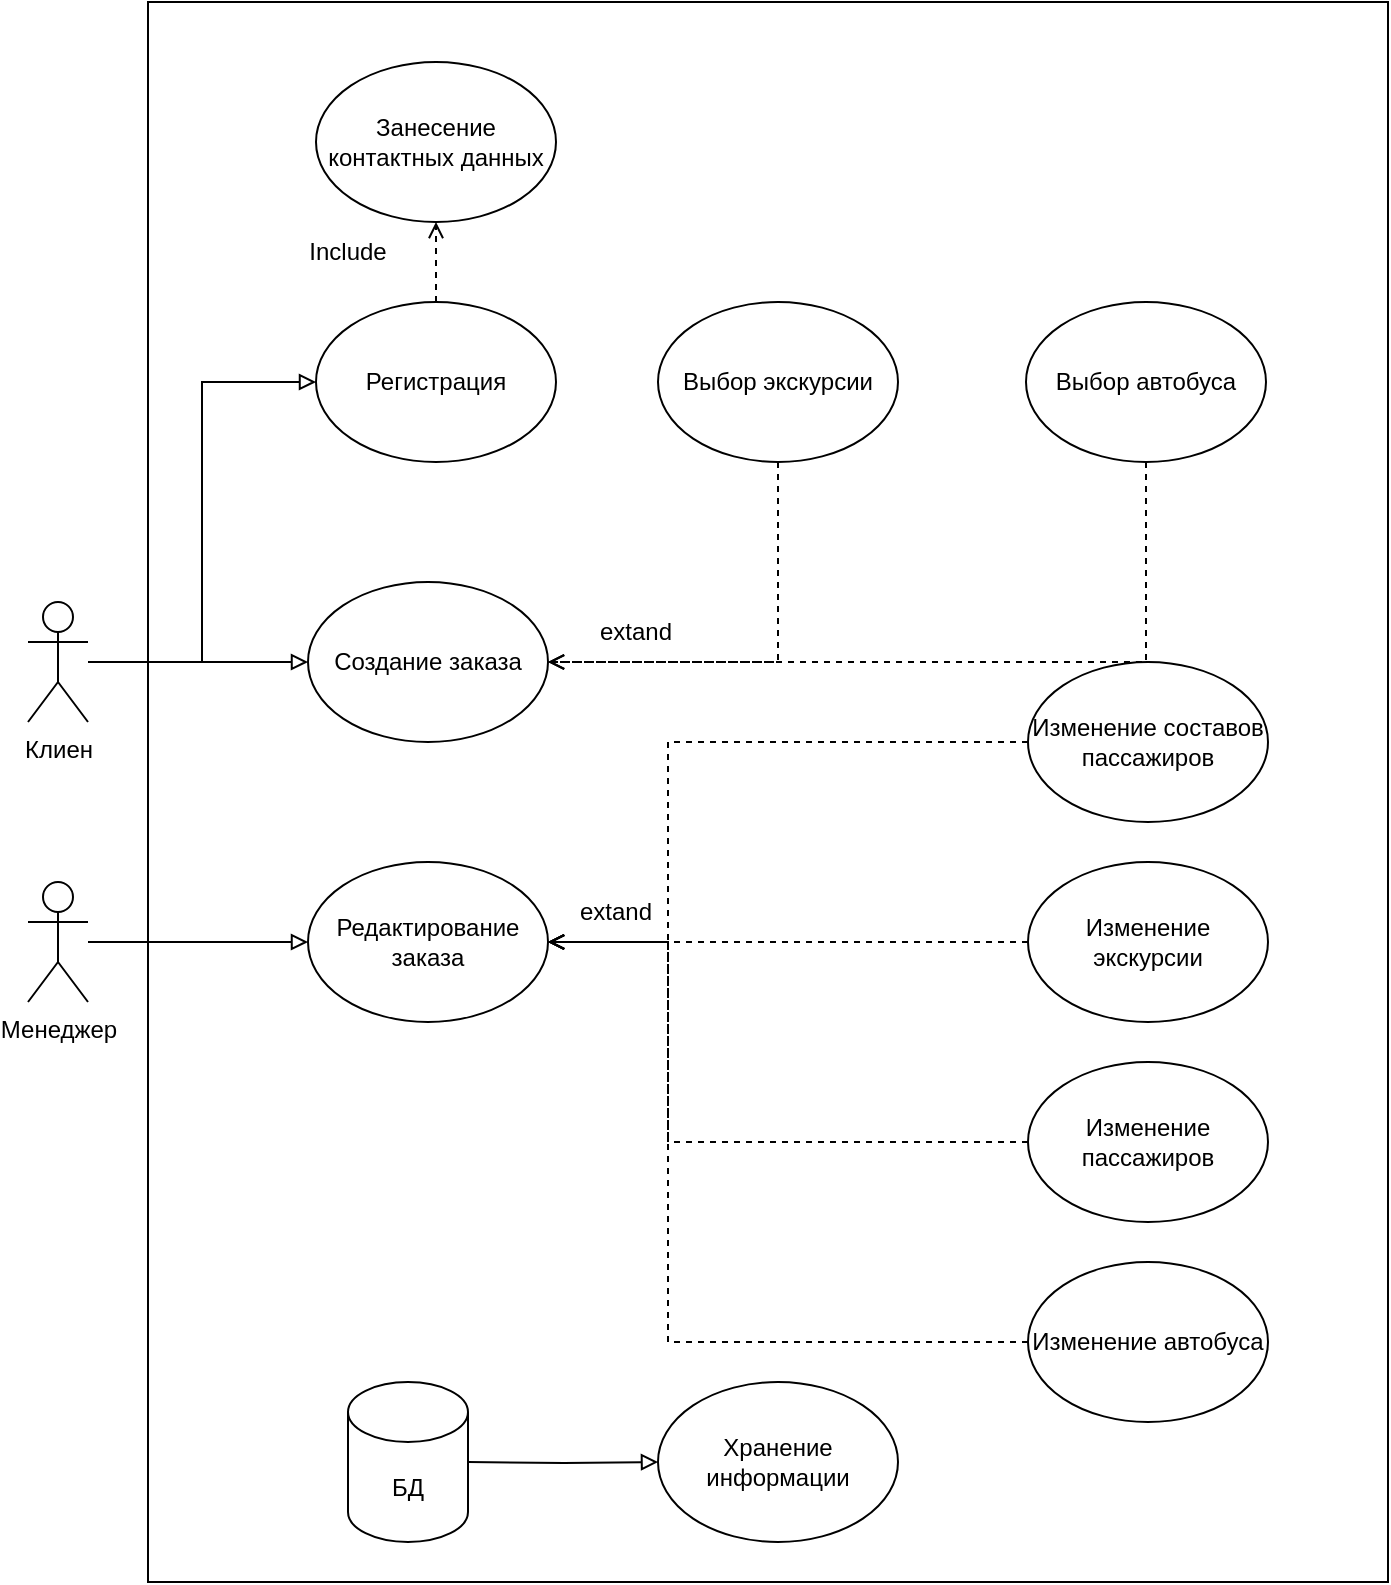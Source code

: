 <mxfile version="20.5.3" type="device" pages="3"><diagram id="eiNRZg0fJohSGmTwmDIq" name="USE-CASE"><mxGraphModel dx="1381" dy="1964" grid="1" gridSize="10" guides="1" tooltips="1" connect="1" arrows="1" fold="1" page="1" pageScale="1" pageWidth="827" pageHeight="1169" math="0" shadow="0"><root><mxCell id="0"/><mxCell id="1" parent="0"/><mxCell id="stGOrJAIiB7kXPbwICgJ-43" value="" style="rounded=0;whiteSpace=wrap;html=1;" vertex="1" parent="1"><mxGeometry x="210" y="-60" width="620" height="790" as="geometry"/></mxCell><mxCell id="stGOrJAIiB7kXPbwICgJ-6" style="edgeStyle=orthogonalEdgeStyle;rounded=0;orthogonalLoop=1;jettySize=auto;html=1;entryX=0;entryY=0.5;entryDx=0;entryDy=0;endArrow=block;endFill=0;" edge="1" parent="1" source="stGOrJAIiB7kXPbwICgJ-1" target="stGOrJAIiB7kXPbwICgJ-5"><mxGeometry relative="1" as="geometry"/></mxCell><mxCell id="stGOrJAIiB7kXPbwICgJ-35" style="edgeStyle=orthogonalEdgeStyle;rounded=0;orthogonalLoop=1;jettySize=auto;html=1;entryX=0;entryY=0.5;entryDx=0;entryDy=0;endArrow=block;endFill=0;" edge="1" parent="1" source="stGOrJAIiB7kXPbwICgJ-1" target="stGOrJAIiB7kXPbwICgJ-33"><mxGeometry relative="1" as="geometry"/></mxCell><mxCell id="stGOrJAIiB7kXPbwICgJ-1" value="Клиен" style="shape=umlActor;verticalLabelPosition=bottom;verticalAlign=top;html=1;outlineConnect=0;" vertex="1" parent="1"><mxGeometry x="150" y="240" width="30" height="60" as="geometry"/></mxCell><mxCell id="stGOrJAIiB7kXPbwICgJ-8" style="edgeStyle=orthogonalEdgeStyle;rounded=0;orthogonalLoop=1;jettySize=auto;html=1;entryX=0;entryY=0.5;entryDx=0;entryDy=0;endArrow=block;endFill=0;" edge="1" parent="1" source="stGOrJAIiB7kXPbwICgJ-2" target="stGOrJAIiB7kXPbwICgJ-7"><mxGeometry relative="1" as="geometry"/></mxCell><mxCell id="stGOrJAIiB7kXPbwICgJ-2" value="Менеджер" style="shape=umlActor;verticalLabelPosition=bottom;verticalAlign=top;html=1;outlineConnect=0;" vertex="1" parent="1"><mxGeometry x="150" y="380" width="30" height="60" as="geometry"/></mxCell><mxCell id="stGOrJAIiB7kXPbwICgJ-5" value="Создание заказа" style="ellipse;whiteSpace=wrap;html=1;" vertex="1" parent="1"><mxGeometry x="290" y="230" width="120" height="80" as="geometry"/></mxCell><mxCell id="stGOrJAIiB7kXPbwICgJ-7" value="Редактирование заказа" style="ellipse;whiteSpace=wrap;html=1;" vertex="1" parent="1"><mxGeometry x="290" y="370" width="120" height="80" as="geometry"/></mxCell><mxCell id="stGOrJAIiB7kXPbwICgJ-9" value="БД" style="shape=cylinder3;whiteSpace=wrap;html=1;boundedLbl=1;backgroundOutline=1;size=15;" vertex="1" parent="1"><mxGeometry x="310" y="630" width="60" height="80" as="geometry"/></mxCell><mxCell id="stGOrJAIiB7kXPbwICgJ-27" style="edgeStyle=orthogonalEdgeStyle;rounded=0;orthogonalLoop=1;jettySize=auto;html=1;entryX=1;entryY=0.5;entryDx=0;entryDy=0;dashed=1;endArrow=open;endFill=0;" edge="1" parent="1" source="stGOrJAIiB7kXPbwICgJ-17" target="stGOrJAIiB7kXPbwICgJ-7"><mxGeometry relative="1" as="geometry"/></mxCell><mxCell id="stGOrJAIiB7kXPbwICgJ-17" value="Изменение экскурсии" style="ellipse;whiteSpace=wrap;html=1;" vertex="1" parent="1"><mxGeometry x="650" y="370" width="120" height="80" as="geometry"/></mxCell><mxCell id="stGOrJAIiB7kXPbwICgJ-28" style="edgeStyle=orthogonalEdgeStyle;rounded=0;orthogonalLoop=1;jettySize=auto;html=1;entryX=1;entryY=0.5;entryDx=0;entryDy=0;dashed=1;endArrow=open;endFill=0;" edge="1" parent="1" source="stGOrJAIiB7kXPbwICgJ-18" target="stGOrJAIiB7kXPbwICgJ-7"><mxGeometry relative="1" as="geometry"><Array as="points"><mxPoint x="470" y="310"/><mxPoint x="470" y="410"/></Array></mxGeometry></mxCell><mxCell id="stGOrJAIiB7kXPbwICgJ-18" value="Изменение составов пассажиров" style="ellipse;whiteSpace=wrap;html=1;" vertex="1" parent="1"><mxGeometry x="650" y="270" width="120" height="80" as="geometry"/></mxCell><mxCell id="stGOrJAIiB7kXPbwICgJ-26" style="edgeStyle=orthogonalEdgeStyle;rounded=0;orthogonalLoop=1;jettySize=auto;html=1;entryX=1;entryY=0.5;entryDx=0;entryDy=0;dashed=1;endArrow=open;endFill=0;" edge="1" parent="1" source="stGOrJAIiB7kXPbwICgJ-19" target="stGOrJAIiB7kXPbwICgJ-7"><mxGeometry relative="1" as="geometry"><Array as="points"><mxPoint x="470" y="610"/><mxPoint x="470" y="410"/></Array></mxGeometry></mxCell><mxCell id="stGOrJAIiB7kXPbwICgJ-19" value="Изменение автобуса" style="ellipse;whiteSpace=wrap;html=1;" vertex="1" parent="1"><mxGeometry x="650" y="570" width="120" height="80" as="geometry"/></mxCell><mxCell id="stGOrJAIiB7kXPbwICgJ-21" style="edgeStyle=orthogonalEdgeStyle;rounded=0;orthogonalLoop=1;jettySize=auto;html=1;entryX=1;entryY=0.5;entryDx=0;entryDy=0;endArrow=open;endFill=0;dashed=1;" edge="1" parent="1" source="stGOrJAIiB7kXPbwICgJ-20" target="stGOrJAIiB7kXPbwICgJ-7"><mxGeometry relative="1" as="geometry"><Array as="points"><mxPoint x="470" y="510"/><mxPoint x="470" y="410"/></Array></mxGeometry></mxCell><mxCell id="stGOrJAIiB7kXPbwICgJ-20" value="Изменение пассажиров" style="ellipse;whiteSpace=wrap;html=1;" vertex="1" parent="1"><mxGeometry x="650" y="470" width="120" height="80" as="geometry"/></mxCell><mxCell id="stGOrJAIiB7kXPbwICgJ-22" value="Хранение информации" style="ellipse;whiteSpace=wrap;html=1;" vertex="1" parent="1"><mxGeometry x="465" y="630" width="120" height="80" as="geometry"/></mxCell><mxCell id="stGOrJAIiB7kXPbwICgJ-23" style="edgeStyle=orthogonalEdgeStyle;rounded=0;orthogonalLoop=1;jettySize=auto;html=1;entryX=0;entryY=0.5;entryDx=0;entryDy=0;endArrow=block;endFill=0;" edge="1" target="stGOrJAIiB7kXPbwICgJ-22" parent="1"><mxGeometry relative="1" as="geometry"><mxPoint x="370" y="670" as="sourcePoint"/></mxGeometry></mxCell><mxCell id="stGOrJAIiB7kXPbwICgJ-36" style="edgeStyle=orthogonalEdgeStyle;rounded=0;orthogonalLoop=1;jettySize=auto;html=1;entryX=1;entryY=0.5;entryDx=0;entryDy=0;endArrow=open;endFill=0;dashed=1;exitX=0.5;exitY=1;exitDx=0;exitDy=0;" edge="1" parent="1" source="stGOrJAIiB7kXPbwICgJ-29" target="stGOrJAIiB7kXPbwICgJ-5"><mxGeometry relative="1" as="geometry"/></mxCell><mxCell id="stGOrJAIiB7kXPbwICgJ-29" value="Выбор экскурсии" style="ellipse;whiteSpace=wrap;html=1;" vertex="1" parent="1"><mxGeometry x="465" y="90" width="120" height="80" as="geometry"/></mxCell><mxCell id="stGOrJAIiB7kXPbwICgJ-30" value="extand" style="text;html=1;strokeColor=none;fillColor=none;align=center;verticalAlign=middle;whiteSpace=wrap;rounded=0;" vertex="1" parent="1"><mxGeometry x="414" y="380" width="60" height="30" as="geometry"/></mxCell><mxCell id="stGOrJAIiB7kXPbwICgJ-37" style="edgeStyle=orthogonalEdgeStyle;rounded=0;orthogonalLoop=1;jettySize=auto;html=1;entryX=1;entryY=0.5;entryDx=0;entryDy=0;dashed=1;endArrow=open;endFill=0;" edge="1" parent="1" source="stGOrJAIiB7kXPbwICgJ-31" target="stGOrJAIiB7kXPbwICgJ-5"><mxGeometry relative="1" as="geometry"><Array as="points"><mxPoint x="709" y="270"/></Array></mxGeometry></mxCell><mxCell id="stGOrJAIiB7kXPbwICgJ-31" value="Выбор автобуса" style="ellipse;whiteSpace=wrap;html=1;" vertex="1" parent="1"><mxGeometry x="649" y="90" width="120" height="80" as="geometry"/></mxCell><mxCell id="stGOrJAIiB7kXPbwICgJ-41" style="edgeStyle=orthogonalEdgeStyle;rounded=0;orthogonalLoop=1;jettySize=auto;html=1;dashed=1;endArrow=open;endFill=0;" edge="1" parent="1" source="stGOrJAIiB7kXPbwICgJ-33" target="stGOrJAIiB7kXPbwICgJ-40"><mxGeometry relative="1" as="geometry"/></mxCell><mxCell id="stGOrJAIiB7kXPbwICgJ-33" value="Регистрация" style="ellipse;whiteSpace=wrap;html=1;" vertex="1" parent="1"><mxGeometry x="294" y="90" width="120" height="80" as="geometry"/></mxCell><mxCell id="stGOrJAIiB7kXPbwICgJ-39" value="extand" style="text;html=1;strokeColor=none;fillColor=none;align=center;verticalAlign=middle;whiteSpace=wrap;rounded=0;" vertex="1" parent="1"><mxGeometry x="424" y="240" width="60" height="30" as="geometry"/></mxCell><mxCell id="stGOrJAIiB7kXPbwICgJ-40" value="Занесение контактных данных" style="ellipse;whiteSpace=wrap;html=1;" vertex="1" parent="1"><mxGeometry x="294" y="-30" width="120" height="80" as="geometry"/></mxCell><mxCell id="stGOrJAIiB7kXPbwICgJ-42" value="Include" style="text;html=1;strokeColor=none;fillColor=none;align=center;verticalAlign=middle;whiteSpace=wrap;rounded=0;" vertex="1" parent="1"><mxGeometry x="280" y="50" width="60" height="30" as="geometry"/></mxCell></root></mxGraphModel></diagram><diagram id="Z9psj4y1jeoBiz6hNQAA" name="Инфологичка"><mxGraphModel dx="1381" dy="795" grid="1" gridSize="10" guides="1" tooltips="1" connect="1" arrows="1" fold="1" page="1" pageScale="1" pageWidth="827" pageHeight="1169" math="0" shadow="0"><root><mxCell id="0"/><mxCell id="1" parent="0"/><mxCell id="wsnHbIUjIN9_aIwpDgXc-1" value="Клиент" style="swimlane;fontStyle=0;childLayout=stackLayout;horizontal=1;startSize=26;horizontalStack=0;resizeParent=1;resizeParentMax=0;resizeLast=0;collapsible=1;marginBottom=0;align=center;fontSize=14;" vertex="1" parent="1"><mxGeometry x="70" y="150" width="190" height="146" as="geometry"/></mxCell><mxCell id="wsnHbIUjIN9_aIwpDgXc-2" value="Номер_клиента" style="text;strokeColor=none;fillColor=none;spacingLeft=4;spacingRight=4;overflow=hidden;rotatable=0;points=[[0,0.5],[1,0.5]];portConstraint=eastwest;fontSize=12;" vertex="1" parent="wsnHbIUjIN9_aIwpDgXc-1"><mxGeometry y="26" width="190" height="30" as="geometry"/></mxCell><mxCell id="wsnHbIUjIN9_aIwpDgXc-3" value="Контактные_данные" style="text;strokeColor=none;fillColor=none;spacingLeft=4;spacingRight=4;overflow=hidden;rotatable=0;points=[[0,0.5],[1,0.5]];portConstraint=eastwest;fontSize=12;" vertex="1" parent="wsnHbIUjIN9_aIwpDgXc-1"><mxGeometry y="56" width="190" height="30" as="geometry"/></mxCell><mxCell id="wsnHbIUjIN9_aIwpDgXc-4" value="ФИО" style="text;strokeColor=none;fillColor=none;spacingLeft=4;spacingRight=4;overflow=hidden;rotatable=0;points=[[0,0.5],[1,0.5]];portConstraint=eastwest;fontSize=12;" vertex="1" parent="wsnHbIUjIN9_aIwpDgXc-1"><mxGeometry y="86" width="190" height="30" as="geometry"/></mxCell><mxCell id="wsnHbIUjIN9_aIwpDgXc-5" value="Пасспортные_данные_клиента" style="text;strokeColor=none;fillColor=none;spacingLeft=4;spacingRight=4;overflow=hidden;rotatable=0;points=[[0,0.5],[1,0.5]];portConstraint=eastwest;fontSize=12;" vertex="1" parent="wsnHbIUjIN9_aIwpDgXc-1"><mxGeometry y="116" width="190" height="30" as="geometry"/></mxCell><mxCell id="wsnHbIUjIN9_aIwpDgXc-6" value="Заказ" style="swimlane;fontStyle=0;childLayout=stackLayout;horizontal=1;startSize=26;horizontalStack=0;resizeParent=1;resizeParentMax=0;resizeLast=0;collapsible=1;marginBottom=0;align=center;fontSize=14;" vertex="1" parent="1"><mxGeometry x="700" y="200" width="160" height="116" as="geometry"/></mxCell><mxCell id="wsnHbIUjIN9_aIwpDgXc-7" value="Номер_заказа" style="text;strokeColor=none;fillColor=none;spacingLeft=4;spacingRight=4;overflow=hidden;rotatable=0;points=[[0,0.5],[1,0.5]];portConstraint=eastwest;fontSize=12;" vertex="1" parent="wsnHbIUjIN9_aIwpDgXc-6"><mxGeometry y="26" width="160" height="30" as="geometry"/></mxCell><mxCell id="J6L0bKmpaGzEiSZ702Ap-3" value="Номер_группы" style="text;strokeColor=none;fillColor=none;spacingLeft=4;spacingRight=4;overflow=hidden;rotatable=0;points=[[0,0.5],[1,0.5]];portConstraint=eastwest;fontSize=12;" vertex="1" parent="wsnHbIUjIN9_aIwpDgXc-6"><mxGeometry y="56" width="160" height="30" as="geometry"/></mxCell><mxCell id="J6L0bKmpaGzEiSZ702Ap-9" value="Номер_рейса" style="text;strokeColor=none;fillColor=none;spacingLeft=4;spacingRight=4;overflow=hidden;rotatable=0;points=[[0,0.5],[1,0.5]];portConstraint=eastwest;fontSize=12;" vertex="1" parent="wsnHbIUjIN9_aIwpDgXc-6"><mxGeometry y="86" width="160" height="30" as="geometry"/></mxCell><mxCell id="J6L0bKmpaGzEiSZ702Ap-5" value="Рейс" style="swimlane;fontStyle=0;childLayout=stackLayout;horizontal=1;startSize=26;horizontalStack=0;resizeParent=1;resizeParentMax=0;resizeLast=0;collapsible=1;marginBottom=0;align=center;fontSize=14;" vertex="1" parent="1"><mxGeometry x="430" y="390" width="160" height="266" as="geometry"/></mxCell><mxCell id="J6L0bKmpaGzEiSZ702Ap-6" value="Номер_рейса" style="text;strokeColor=none;fillColor=none;spacingLeft=4;spacingRight=4;overflow=hidden;rotatable=0;points=[[0,0.5],[1,0.5]];portConstraint=eastwest;fontSize=12;" vertex="1" parent="J6L0bKmpaGzEiSZ702Ap-5"><mxGeometry y="26" width="160" height="30" as="geometry"/></mxCell><mxCell id="J6L0bKmpaGzEiSZ702Ap-27" value="Дата_проведения" style="text;strokeColor=none;fillColor=none;spacingLeft=4;spacingRight=4;overflow=hidden;rotatable=0;points=[[0,0.5],[1,0.5]];portConstraint=eastwest;fontSize=12;" vertex="1" parent="J6L0bKmpaGzEiSZ702Ap-5"><mxGeometry y="56" width="160" height="30" as="geometry"/></mxCell><mxCell id="J6L0bKmpaGzEiSZ702Ap-31" value="Длительность рейса" style="text;strokeColor=none;fillColor=none;spacingLeft=4;spacingRight=4;overflow=hidden;rotatable=0;points=[[0,0.5],[1,0.5]];portConstraint=eastwest;fontSize=12;" vertex="1" parent="J6L0bKmpaGzEiSZ702Ap-5"><mxGeometry y="86" width="160" height="30" as="geometry"/></mxCell><mxCell id="J6L0bKmpaGzEiSZ702Ap-7" value="Номер_автобуса" style="text;strokeColor=none;fillColor=none;spacingLeft=4;spacingRight=4;overflow=hidden;rotatable=0;points=[[0,0.5],[1,0.5]];portConstraint=eastwest;fontSize=12;" vertex="1" parent="J6L0bKmpaGzEiSZ702Ap-5"><mxGeometry y="116" width="160" height="30" as="geometry"/></mxCell><mxCell id="J6L0bKmpaGzEiSZ702Ap-8" value="Номер_водителя" style="text;strokeColor=none;fillColor=none;spacingLeft=4;spacingRight=4;overflow=hidden;rotatable=0;points=[[0,0.5],[1,0.5]];portConstraint=eastwest;fontSize=12;" vertex="1" parent="J6L0bKmpaGzEiSZ702Ap-5"><mxGeometry y="146" width="160" height="30" as="geometry"/></mxCell><mxCell id="J6L0bKmpaGzEiSZ702Ap-29" value="Марка_автобуса" style="text;strokeColor=none;fillColor=none;spacingLeft=4;spacingRight=4;overflow=hidden;rotatable=0;points=[[0,0.5],[1,0.5]];portConstraint=eastwest;fontSize=12;" vertex="1" parent="J6L0bKmpaGzEiSZ702Ap-5"><mxGeometry y="176" width="160" height="30" as="geometry"/></mxCell><mxCell id="J6L0bKmpaGzEiSZ702Ap-30" value="Количество_мест" style="text;strokeColor=none;fillColor=none;spacingLeft=4;spacingRight=4;overflow=hidden;rotatable=0;points=[[0,0.5],[1,0.5]];portConstraint=eastwest;fontSize=12;" vertex="1" parent="J6L0bKmpaGzEiSZ702Ap-5"><mxGeometry y="206" width="160" height="30" as="geometry"/></mxCell><mxCell id="_KAOTYDJxECnocf4Hdk2-1" value="Номер_экскурсии" style="text;strokeColor=none;fillColor=none;spacingLeft=4;spacingRight=4;overflow=hidden;rotatable=0;points=[[0,0.5],[1,0.5]];portConstraint=eastwest;fontSize=12;" vertex="1" parent="J6L0bKmpaGzEiSZ702Ap-5"><mxGeometry y="236" width="160" height="30" as="geometry"/></mxCell><mxCell id="J6L0bKmpaGzEiSZ702Ap-10" value="Водитель" style="swimlane;fontStyle=0;childLayout=stackLayout;horizontal=1;startSize=26;horizontalStack=0;resizeParent=1;resizeParentMax=0;resizeLast=0;collapsible=1;marginBottom=0;align=center;fontSize=14;" vertex="1" parent="1"><mxGeometry x="110" y="480" width="200" height="116" as="geometry"/></mxCell><mxCell id="J6L0bKmpaGzEiSZ702Ap-11" value="Номер_водителя" style="text;strokeColor=none;fillColor=none;spacingLeft=4;spacingRight=4;overflow=hidden;rotatable=0;points=[[0,0.5],[1,0.5]];portConstraint=eastwest;fontSize=12;" vertex="1" parent="J6L0bKmpaGzEiSZ702Ap-10"><mxGeometry y="26" width="200" height="30" as="geometry"/></mxCell><mxCell id="J6L0bKmpaGzEiSZ702Ap-12" value="ФИО" style="text;strokeColor=none;fillColor=none;spacingLeft=4;spacingRight=4;overflow=hidden;rotatable=0;points=[[0,0.5],[1,0.5]];portConstraint=eastwest;fontSize=12;" vertex="1" parent="J6L0bKmpaGzEiSZ702Ap-10"><mxGeometry y="56" width="200" height="30" as="geometry"/></mxCell><mxCell id="J6L0bKmpaGzEiSZ702Ap-14" value="Телефон" style="text;strokeColor=none;fillColor=none;spacingLeft=4;spacingRight=4;overflow=hidden;rotatable=0;points=[[0,0.5],[1,0.5]];portConstraint=eastwest;fontSize=12;" vertex="1" parent="J6L0bKmpaGzEiSZ702Ap-10"><mxGeometry y="86" width="200" height="30" as="geometry"/></mxCell><mxCell id="J6L0bKmpaGzEiSZ702Ap-20" style="edgeStyle=orthogonalEdgeStyle;rounded=0;orthogonalLoop=1;jettySize=auto;html=1;entryX=0;entryY=0.5;entryDx=0;entryDy=0;endArrow=classic;endFill=1;" edge="1" parent="1" source="J6L0bKmpaGzEiSZ702Ap-11" target="J6L0bKmpaGzEiSZ702Ap-8"><mxGeometry relative="1" as="geometry"/></mxCell><mxCell id="J6L0bKmpaGzEiSZ702Ap-21" style="edgeStyle=orthogonalEdgeStyle;rounded=0;orthogonalLoop=1;jettySize=auto;html=1;entryX=0;entryY=0.5;entryDx=0;entryDy=0;endArrow=classic;endFill=1;" edge="1" parent="1" source="J6L0bKmpaGzEiSZ702Ap-6" target="J6L0bKmpaGzEiSZ702Ap-9"><mxGeometry relative="1" as="geometry"/></mxCell><mxCell id="J6L0bKmpaGzEiSZ702Ap-22" value="Экскурсия" style="swimlane;fontStyle=0;childLayout=stackLayout;horizontal=1;startSize=26;horizontalStack=0;resizeParent=1;resizeParentMax=0;resizeLast=0;collapsible=1;marginBottom=0;align=center;fontSize=14;" vertex="1" parent="1"><mxGeometry x="980" y="410" width="160" height="176" as="geometry"/></mxCell><mxCell id="J6L0bKmpaGzEiSZ702Ap-23" value="Номер_экскурсии" style="text;strokeColor=none;fillColor=none;spacingLeft=4;spacingRight=4;overflow=hidden;rotatable=0;points=[[0,0.5],[1,0.5]];portConstraint=eastwest;fontSize=12;" vertex="1" parent="J6L0bKmpaGzEiSZ702Ap-22"><mxGeometry y="26" width="160" height="30" as="geometry"/></mxCell><mxCell id="gPbrExKRqF1M35xwnqMS-1" value="Номер_гида" style="text;strokeColor=none;fillColor=none;spacingLeft=4;spacingRight=4;overflow=hidden;rotatable=0;points=[[0,0.5],[1,0.5]];portConstraint=eastwest;fontSize=12;" vertex="1" parent="J6L0bKmpaGzEiSZ702Ap-22"><mxGeometry y="56" width="160" height="30" as="geometry"/></mxCell><mxCell id="J6L0bKmpaGzEiSZ702Ap-24" value="Наименование_экскурсии" style="text;strokeColor=none;fillColor=none;spacingLeft=4;spacingRight=4;overflow=hidden;rotatable=0;points=[[0,0.5],[1,0.5]];portConstraint=eastwest;fontSize=12;" vertex="1" parent="J6L0bKmpaGzEiSZ702Ap-22"><mxGeometry y="86" width="160" height="30" as="geometry"/></mxCell><mxCell id="J6L0bKmpaGzEiSZ702Ap-25" value="Дата_проведения" style="text;strokeColor=none;fillColor=none;spacingLeft=4;spacingRight=4;overflow=hidden;rotatable=0;points=[[0,0.5],[1,0.5]];portConstraint=eastwest;fontSize=12;" vertex="1" parent="J6L0bKmpaGzEiSZ702Ap-22"><mxGeometry y="116" width="160" height="30" as="geometry"/></mxCell><mxCell id="J6L0bKmpaGzEiSZ702Ap-32" value="Стоимость" style="text;strokeColor=none;fillColor=none;spacingLeft=4;spacingRight=4;overflow=hidden;rotatable=0;points=[[0,0.5],[1,0.5]];portConstraint=eastwest;fontSize=12;" vertex="1" parent="J6L0bKmpaGzEiSZ702Ap-22"><mxGeometry y="146" width="160" height="30" as="geometry"/></mxCell><mxCell id="J6L0bKmpaGzEiSZ702Ap-26" style="edgeStyle=orthogonalEdgeStyle;rounded=0;orthogonalLoop=1;jettySize=auto;html=1;entryX=1;entryY=0.5;entryDx=0;entryDy=0;endArrow=classic;endFill=1;" edge="1" parent="1" source="J6L0bKmpaGzEiSZ702Ap-23" target="_KAOTYDJxECnocf4Hdk2-1"><mxGeometry relative="1" as="geometry"><mxPoint x="860" y="331" as="targetPoint"/></mxGeometry></mxCell><mxCell id="sJWM6peEVTZfcyfAcI8--1" value="n" style="text;html=1;strokeColor=none;fillColor=none;align=center;verticalAlign=middle;whiteSpace=wrap;rounded=0;" vertex="1" parent="1"><mxGeometry x="260" y="166" width="60" height="30" as="geometry"/></mxCell><mxCell id="sJWM6peEVTZfcyfAcI8--2" value="Группа" style="swimlane;fontStyle=0;childLayout=stackLayout;horizontal=1;startSize=26;horizontalStack=0;resizeParent=1;resizeParentMax=0;resizeLast=0;collapsible=1;marginBottom=0;align=center;fontSize=14;" vertex="1" parent="1"><mxGeometry x="390" y="166" width="160" height="116" as="geometry"/></mxCell><mxCell id="sJWM6peEVTZfcyfAcI8--3" value="Номер_группы" style="text;strokeColor=none;fillColor=none;spacingLeft=4;spacingRight=4;overflow=hidden;rotatable=0;points=[[0,0.5],[1,0.5]];portConstraint=eastwest;fontSize=12;" vertex="1" parent="sJWM6peEVTZfcyfAcI8--2"><mxGeometry y="26" width="160" height="30" as="geometry"/></mxCell><mxCell id="sJWM6peEVTZfcyfAcI8--4" value="Номер_клиента" style="text;strokeColor=none;fillColor=none;spacingLeft=4;spacingRight=4;overflow=hidden;rotatable=0;points=[[0,0.5],[1,0.5]];portConstraint=eastwest;fontSize=12;" vertex="1" parent="sJWM6peEVTZfcyfAcI8--2"><mxGeometry y="56" width="160" height="30" as="geometry"/></mxCell><mxCell id="sJWM6peEVTZfcyfAcI8--5" value="Численность_группы" style="text;strokeColor=none;fillColor=none;spacingLeft=4;spacingRight=4;overflow=hidden;rotatable=0;points=[[0,0.5],[1,0.5]];portConstraint=eastwest;fontSize=12;" vertex="1" parent="sJWM6peEVTZfcyfAcI8--2"><mxGeometry y="86" width="160" height="30" as="geometry"/></mxCell><mxCell id="BGfHdR17lJrMvNsgNu0s-1" style="edgeStyle=orthogonalEdgeStyle;rounded=0;orthogonalLoop=1;jettySize=auto;html=1;endArrow=classic;endFill=1;" edge="1" parent="1" source="wsnHbIUjIN9_aIwpDgXc-2" target="sJWM6peEVTZfcyfAcI8--4"><mxGeometry relative="1" as="geometry"/></mxCell><mxCell id="BGfHdR17lJrMvNsgNu0s-2" style="edgeStyle=orthogonalEdgeStyle;rounded=0;orthogonalLoop=1;jettySize=auto;html=1;endArrow=classic;endFill=1;" edge="1" parent="1" source="sJWM6peEVTZfcyfAcI8--3" target="J6L0bKmpaGzEiSZ702Ap-3"><mxGeometry relative="1" as="geometry"/></mxCell><mxCell id="BGfHdR17lJrMvNsgNu0s-3" value="1" style="text;html=1;strokeColor=none;fillColor=none;align=center;verticalAlign=middle;whiteSpace=wrap;rounded=0;" vertex="1" parent="1"><mxGeometry x="340" y="209" width="60" height="30" as="geometry"/></mxCell><mxCell id="BGfHdR17lJrMvNsgNu0s-4" value="1" style="text;html=1;strokeColor=none;fillColor=none;align=center;verticalAlign=middle;whiteSpace=wrap;rounded=0;" vertex="1" parent="1"><mxGeometry x="550" y="179" width="60" height="30" as="geometry"/></mxCell><mxCell id="BGfHdR17lJrMvNsgNu0s-5" value="1" style="text;html=1;strokeColor=none;fillColor=none;align=center;verticalAlign=middle;whiteSpace=wrap;rounded=0;" vertex="1" parent="1"><mxGeometry x="640" y="250" width="60" height="30" as="geometry"/></mxCell><mxCell id="BGfHdR17lJrMvNsgNu0s-6" value="1" style="text;html=1;strokeColor=none;fillColor=none;align=center;verticalAlign=middle;whiteSpace=wrap;rounded=0;" vertex="1" parent="1"><mxGeometry x="930" y="430" width="60" height="30" as="geometry"/></mxCell><mxCell id="BGfHdR17lJrMvNsgNu0s-7" value="1" style="text;html=1;strokeColor=none;fillColor=none;align=center;verticalAlign=middle;whiteSpace=wrap;rounded=0;" vertex="1" parent="1"><mxGeometry x="580" y="610" width="60" height="30" as="geometry"/></mxCell><mxCell id="BGfHdR17lJrMvNsgNu0s-8" value="n" style="text;html=1;strokeColor=none;fillColor=none;align=center;verticalAlign=middle;whiteSpace=wrap;rounded=0;" vertex="1" parent="1"><mxGeometry x="590" y="430" width="60" height="30" as="geometry"/></mxCell><mxCell id="BGfHdR17lJrMvNsgNu0s-10" value="1" style="text;html=1;strokeColor=none;fillColor=none;align=center;verticalAlign=middle;whiteSpace=wrap;rounded=0;" vertex="1" parent="1"><mxGeometry x="640" y="300" width="60" height="30" as="geometry"/></mxCell><mxCell id="BGfHdR17lJrMvNsgNu0s-12" value="1" style="text;html=1;strokeColor=none;fillColor=none;align=center;verticalAlign=middle;whiteSpace=wrap;rounded=0;" vertex="1" parent="1"><mxGeometry x="370" y="523" width="60" height="30" as="geometry"/></mxCell><mxCell id="BGfHdR17lJrMvNsgNu0s-13" value="1" style="text;html=1;strokeColor=none;fillColor=none;align=center;verticalAlign=middle;whiteSpace=wrap;rounded=0;" vertex="1" parent="1"><mxGeometry x="300" y="493" width="60" height="30" as="geometry"/></mxCell><mxCell id="gPbrExKRqF1M35xwnqMS-2" value="Гид" style="swimlane;fontStyle=0;childLayout=stackLayout;horizontal=1;startSize=26;horizontalStack=0;resizeParent=1;resizeParentMax=0;resizeLast=0;collapsible=1;marginBottom=0;align=center;fontSize=14;" vertex="1" parent="1"><mxGeometry x="1340" y="468" width="160" height="116" as="geometry"/></mxCell><mxCell id="gPbrExKRqF1M35xwnqMS-3" value="Номер_гида" style="text;strokeColor=none;fillColor=none;spacingLeft=4;spacingRight=4;overflow=hidden;rotatable=0;points=[[0,0.5],[1,0.5]];portConstraint=eastwest;fontSize=12;" vertex="1" parent="gPbrExKRqF1M35xwnqMS-2"><mxGeometry y="26" width="160" height="30" as="geometry"/></mxCell><mxCell id="gPbrExKRqF1M35xwnqMS-4" value="ФИО" style="text;strokeColor=none;fillColor=none;spacingLeft=4;spacingRight=4;overflow=hidden;rotatable=0;points=[[0,0.5],[1,0.5]];portConstraint=eastwest;fontSize=12;" vertex="1" parent="gPbrExKRqF1M35xwnqMS-2"><mxGeometry y="56" width="160" height="30" as="geometry"/></mxCell><mxCell id="gPbrExKRqF1M35xwnqMS-5" value="Телефон" style="text;strokeColor=none;fillColor=none;spacingLeft=4;spacingRight=4;overflow=hidden;rotatable=0;points=[[0,0.5],[1,0.5]];portConstraint=eastwest;fontSize=12;" vertex="1" parent="gPbrExKRqF1M35xwnqMS-2"><mxGeometry y="86" width="160" height="30" as="geometry"/></mxCell><mxCell id="BVJtuwQC4lKTNG9OVmkK-1" style="edgeStyle=orthogonalEdgeStyle;rounded=0;orthogonalLoop=1;jettySize=auto;html=1;endArrow=classic;endFill=1;" edge="1" parent="1" source="gPbrExKRqF1M35xwnqMS-3" target="gPbrExKRqF1M35xwnqMS-1"><mxGeometry relative="1" as="geometry"/></mxCell><mxCell id="BVJtuwQC4lKTNG9OVmkK-2" value="1" style="text;html=1;strokeColor=none;fillColor=none;align=center;verticalAlign=middle;whiteSpace=wrap;rounded=0;" vertex="1" parent="1"><mxGeometry x="1140" y="450" width="60" height="30" as="geometry"/></mxCell><mxCell id="BVJtuwQC4lKTNG9OVmkK-3" value="n" style="text;html=1;strokeColor=none;fillColor=none;align=center;verticalAlign=middle;whiteSpace=wrap;rounded=0;" vertex="1" parent="1"><mxGeometry x="1290" y="480" width="60" height="30" as="geometry"/></mxCell></root></mxGraphModel></diagram><diagram id="-vWEfsP2fKWCeef2rvsc" name="Даталогичка"><mxGraphModel dx="1381" dy="795" grid="1" gridSize="10" guides="1" tooltips="1" connect="1" arrows="1" fold="1" page="1" pageScale="1" pageWidth="827" pageHeight="1169" math="0" shadow="0"><root><mxCell id="0"/><mxCell id="1" parent="0"/><mxCell id="33CjSBeHIzovqotOUshY-1" value="Client" style="shape=table;startSize=30;container=1;collapsible=1;childLayout=tableLayout;fixedRows=1;rowLines=0;fontStyle=1;align=center;resizeLast=1;" vertex="1" parent="1"><mxGeometry x="140" y="280" width="330" height="180" as="geometry"/></mxCell><mxCell id="33CjSBeHIzovqotOUshY-2" value="" style="shape=tableRow;horizontal=0;startSize=0;swimlaneHead=0;swimlaneBody=0;fillColor=none;collapsible=0;dropTarget=0;points=[[0,0.5],[1,0.5]];portConstraint=eastwest;top=0;left=0;right=0;bottom=1;" vertex="1" parent="33CjSBeHIzovqotOUshY-1"><mxGeometry y="30" width="330" height="30" as="geometry"/></mxCell><mxCell id="33CjSBeHIzovqotOUshY-3" value="PK" style="shape=partialRectangle;connectable=0;fillColor=none;top=0;left=0;bottom=0;right=0;fontStyle=1;overflow=hidden;" vertex="1" parent="33CjSBeHIzovqotOUshY-2"><mxGeometry width="30" height="30" as="geometry"><mxRectangle width="30" height="30" as="alternateBounds"/></mxGeometry></mxCell><mxCell id="33CjSBeHIzovqotOUshY-4" value="UniqueID" style="shape=partialRectangle;connectable=0;fillColor=none;top=0;left=0;bottom=0;right=0;align=left;spacingLeft=6;fontStyle=5;overflow=hidden;" vertex="1" parent="33CjSBeHIzovqotOUshY-2"><mxGeometry x="30" width="150" height="30" as="geometry"><mxRectangle width="150" height="30" as="alternateBounds"/></mxGeometry></mxCell><mxCell id="33CjSBeHIzovqotOUshY-14" value="Datatype" style="shape=partialRectangle;connectable=0;fillColor=none;top=0;left=0;bottom=0;right=0;align=left;spacingLeft=6;fontStyle=5;overflow=hidden;" vertex="1" parent="33CjSBeHIzovqotOUshY-2"><mxGeometry x="180" width="150" height="30" as="geometry"><mxRectangle width="150" height="30" as="alternateBounds"/></mxGeometry></mxCell><mxCell id="33CjSBeHIzovqotOUshY-5" value="" style="shape=tableRow;horizontal=0;startSize=0;swimlaneHead=0;swimlaneBody=0;fillColor=none;collapsible=0;dropTarget=0;points=[[0,0.5],[1,0.5]];portConstraint=eastwest;top=0;left=0;right=0;bottom=0;" vertex="1" parent="33CjSBeHIzovqotOUshY-1"><mxGeometry y="60" width="330" height="30" as="geometry"/></mxCell><mxCell id="33CjSBeHIzovqotOUshY-6" value="PK" style="shape=partialRectangle;connectable=0;fillColor=none;top=0;left=0;bottom=0;right=0;editable=1;overflow=hidden;" vertex="1" parent="33CjSBeHIzovqotOUshY-5"><mxGeometry width="30" height="30" as="geometry"><mxRectangle width="30" height="30" as="alternateBounds"/></mxGeometry></mxCell><mxCell id="33CjSBeHIzovqotOUshY-7" value="Client_id" style="shape=partialRectangle;connectable=0;fillColor=none;top=0;left=0;bottom=0;right=0;align=left;spacingLeft=6;overflow=hidden;" vertex="1" parent="33CjSBeHIzovqotOUshY-5"><mxGeometry x="30" width="150" height="30" as="geometry"><mxRectangle width="150" height="30" as="alternateBounds"/></mxGeometry></mxCell><mxCell id="33CjSBeHIzovqotOUshY-15" value="int" style="shape=partialRectangle;connectable=0;fillColor=none;top=0;left=0;bottom=0;right=0;align=left;spacingLeft=6;overflow=hidden;" vertex="1" parent="33CjSBeHIzovqotOUshY-5"><mxGeometry x="180" width="150" height="30" as="geometry"><mxRectangle width="150" height="30" as="alternateBounds"/></mxGeometry></mxCell><mxCell id="33CjSBeHIzovqotOUshY-8" value="" style="shape=tableRow;horizontal=0;startSize=0;swimlaneHead=0;swimlaneBody=0;fillColor=none;collapsible=0;dropTarget=0;points=[[0,0.5],[1,0.5]];portConstraint=eastwest;top=0;left=0;right=0;bottom=0;" vertex="1" parent="33CjSBeHIzovqotOUshY-1"><mxGeometry y="90" width="330" height="30" as="geometry"/></mxCell><mxCell id="33CjSBeHIzovqotOUshY-9" value="" style="shape=partialRectangle;connectable=0;fillColor=none;top=0;left=0;bottom=0;right=0;editable=1;overflow=hidden;" vertex="1" parent="33CjSBeHIzovqotOUshY-8"><mxGeometry width="30" height="30" as="geometry"><mxRectangle width="30" height="30" as="alternateBounds"/></mxGeometry></mxCell><mxCell id="33CjSBeHIzovqotOUshY-10" value="Contakt_data" style="shape=partialRectangle;connectable=0;fillColor=none;top=0;left=0;bottom=0;right=0;align=left;spacingLeft=6;overflow=hidden;" vertex="1" parent="33CjSBeHIzovqotOUshY-8"><mxGeometry x="30" width="150" height="30" as="geometry"><mxRectangle width="150" height="30" as="alternateBounds"/></mxGeometry></mxCell><mxCell id="33CjSBeHIzovqotOUshY-16" value="Varchar(100)" style="shape=partialRectangle;connectable=0;fillColor=none;top=0;left=0;bottom=0;right=0;align=left;spacingLeft=6;overflow=hidden;" vertex="1" parent="33CjSBeHIzovqotOUshY-8"><mxGeometry x="180" width="150" height="30" as="geometry"><mxRectangle width="150" height="30" as="alternateBounds"/></mxGeometry></mxCell><mxCell id="33CjSBeHIzovqotOUshY-11" value="" style="shape=tableRow;horizontal=0;startSize=0;swimlaneHead=0;swimlaneBody=0;fillColor=none;collapsible=0;dropTarget=0;points=[[0,0.5],[1,0.5]];portConstraint=eastwest;top=0;left=0;right=0;bottom=0;" vertex="1" parent="33CjSBeHIzovqotOUshY-1"><mxGeometry y="120" width="330" height="30" as="geometry"/></mxCell><mxCell id="33CjSBeHIzovqotOUshY-12" value="" style="shape=partialRectangle;connectable=0;fillColor=none;top=0;left=0;bottom=0;right=0;editable=1;overflow=hidden;" vertex="1" parent="33CjSBeHIzovqotOUshY-11"><mxGeometry width="30" height="30" as="geometry"><mxRectangle width="30" height="30" as="alternateBounds"/></mxGeometry></mxCell><mxCell id="33CjSBeHIzovqotOUshY-13" value="Fullname" style="shape=partialRectangle;connectable=0;fillColor=none;top=0;left=0;bottom=0;right=0;align=left;spacingLeft=6;overflow=hidden;" vertex="1" parent="33CjSBeHIzovqotOUshY-11"><mxGeometry x="30" width="150" height="30" as="geometry"><mxRectangle width="150" height="30" as="alternateBounds"/></mxGeometry></mxCell><mxCell id="33CjSBeHIzovqotOUshY-17" value="Varchar(100)" style="shape=partialRectangle;connectable=0;fillColor=none;top=0;left=0;bottom=0;right=0;align=left;spacingLeft=6;overflow=hidden;" vertex="1" parent="33CjSBeHIzovqotOUshY-11"><mxGeometry x="180" width="150" height="30" as="geometry"><mxRectangle width="150" height="30" as="alternateBounds"/></mxGeometry></mxCell><mxCell id="-Btw4o74B6fbGt1_Ga2D-1" value="" style="shape=tableRow;horizontal=0;startSize=0;swimlaneHead=0;swimlaneBody=0;fillColor=none;collapsible=0;dropTarget=0;points=[[0,0.5],[1,0.5]];portConstraint=eastwest;top=0;left=0;right=0;bottom=0;" vertex="1" parent="33CjSBeHIzovqotOUshY-1"><mxGeometry y="150" width="330" height="30" as="geometry"/></mxCell><mxCell id="-Btw4o74B6fbGt1_Ga2D-2" value="" style="shape=partialRectangle;connectable=0;fillColor=none;top=0;left=0;bottom=0;right=0;editable=1;overflow=hidden;" vertex="1" parent="-Btw4o74B6fbGt1_Ga2D-1"><mxGeometry width="30" height="30" as="geometry"><mxRectangle width="30" height="30" as="alternateBounds"/></mxGeometry></mxCell><mxCell id="-Btw4o74B6fbGt1_Ga2D-3" value="Passport" style="shape=partialRectangle;connectable=0;fillColor=none;top=0;left=0;bottom=0;right=0;align=left;spacingLeft=6;overflow=hidden;" vertex="1" parent="-Btw4o74B6fbGt1_Ga2D-1"><mxGeometry x="30" width="150" height="30" as="geometry"><mxRectangle width="150" height="30" as="alternateBounds"/></mxGeometry></mxCell><mxCell id="-Btw4o74B6fbGt1_Ga2D-4" value="Varchar(100)" style="shape=partialRectangle;connectable=0;fillColor=none;top=0;left=0;bottom=0;right=0;align=left;spacingLeft=6;overflow=hidden;" vertex="1" parent="-Btw4o74B6fbGt1_Ga2D-1"><mxGeometry x="180" width="150" height="30" as="geometry"><mxRectangle width="150" height="30" as="alternateBounds"/></mxGeometry></mxCell><mxCell id="-Btw4o74B6fbGt1_Ga2D-5" value="Group" style="shape=table;startSize=30;container=1;collapsible=1;childLayout=tableLayout;fixedRows=1;rowLines=0;fontStyle=1;align=center;resizeLast=1;" vertex="1" parent="1"><mxGeometry x="540" y="280" width="330" height="150" as="geometry"/></mxCell><mxCell id="-Btw4o74B6fbGt1_Ga2D-6" value="" style="shape=tableRow;horizontal=0;startSize=0;swimlaneHead=0;swimlaneBody=0;fillColor=none;collapsible=0;dropTarget=0;points=[[0,0.5],[1,0.5]];portConstraint=eastwest;top=0;left=0;right=0;bottom=1;" vertex="1" parent="-Btw4o74B6fbGt1_Ga2D-5"><mxGeometry y="30" width="330" height="30" as="geometry"/></mxCell><mxCell id="-Btw4o74B6fbGt1_Ga2D-7" value="PK" style="shape=partialRectangle;connectable=0;fillColor=none;top=0;left=0;bottom=0;right=0;fontStyle=1;overflow=hidden;" vertex="1" parent="-Btw4o74B6fbGt1_Ga2D-6"><mxGeometry width="30" height="30" as="geometry"><mxRectangle width="30" height="30" as="alternateBounds"/></mxGeometry></mxCell><mxCell id="-Btw4o74B6fbGt1_Ga2D-8" value="UniqueID" style="shape=partialRectangle;connectable=0;fillColor=none;top=0;left=0;bottom=0;right=0;align=left;spacingLeft=6;fontStyle=5;overflow=hidden;" vertex="1" parent="-Btw4o74B6fbGt1_Ga2D-6"><mxGeometry x="30" width="150" height="30" as="geometry"><mxRectangle width="150" height="30" as="alternateBounds"/></mxGeometry></mxCell><mxCell id="-Btw4o74B6fbGt1_Ga2D-9" value="Datatype" style="shape=partialRectangle;connectable=0;fillColor=none;top=0;left=0;bottom=0;right=0;align=left;spacingLeft=6;fontStyle=5;overflow=hidden;" vertex="1" parent="-Btw4o74B6fbGt1_Ga2D-6"><mxGeometry x="180" width="150" height="30" as="geometry"><mxRectangle width="150" height="30" as="alternateBounds"/></mxGeometry></mxCell><mxCell id="-Btw4o74B6fbGt1_Ga2D-10" value="" style="shape=tableRow;horizontal=0;startSize=0;swimlaneHead=0;swimlaneBody=0;fillColor=none;collapsible=0;dropTarget=0;points=[[0,0.5],[1,0.5]];portConstraint=eastwest;top=0;left=0;right=0;bottom=0;" vertex="1" parent="-Btw4o74B6fbGt1_Ga2D-5"><mxGeometry y="60" width="330" height="30" as="geometry"/></mxCell><mxCell id="-Btw4o74B6fbGt1_Ga2D-11" value="PK" style="shape=partialRectangle;connectable=0;fillColor=none;top=0;left=0;bottom=0;right=0;editable=1;overflow=hidden;" vertex="1" parent="-Btw4o74B6fbGt1_Ga2D-10"><mxGeometry width="30" height="30" as="geometry"><mxRectangle width="30" height="30" as="alternateBounds"/></mxGeometry></mxCell><mxCell id="-Btw4o74B6fbGt1_Ga2D-12" value="Group_id" style="shape=partialRectangle;connectable=0;fillColor=none;top=0;left=0;bottom=0;right=0;align=left;spacingLeft=6;overflow=hidden;" vertex="1" parent="-Btw4o74B6fbGt1_Ga2D-10"><mxGeometry x="30" width="150" height="30" as="geometry"><mxRectangle width="150" height="30" as="alternateBounds"/></mxGeometry></mxCell><mxCell id="-Btw4o74B6fbGt1_Ga2D-13" value="int" style="shape=partialRectangle;connectable=0;fillColor=none;top=0;left=0;bottom=0;right=0;align=left;spacingLeft=6;overflow=hidden;" vertex="1" parent="-Btw4o74B6fbGt1_Ga2D-10"><mxGeometry x="180" width="150" height="30" as="geometry"><mxRectangle width="150" height="30" as="alternateBounds"/></mxGeometry></mxCell><mxCell id="-Btw4o74B6fbGt1_Ga2D-14" value="" style="shape=tableRow;horizontal=0;startSize=0;swimlaneHead=0;swimlaneBody=0;fillColor=none;collapsible=0;dropTarget=0;points=[[0,0.5],[1,0.5]];portConstraint=eastwest;top=0;left=0;right=0;bottom=0;" vertex="1" parent="-Btw4o74B6fbGt1_Ga2D-5"><mxGeometry y="90" width="330" height="30" as="geometry"/></mxCell><mxCell id="-Btw4o74B6fbGt1_Ga2D-15" value="FK" style="shape=partialRectangle;connectable=0;fillColor=none;top=0;left=0;bottom=0;right=0;editable=1;overflow=hidden;" vertex="1" parent="-Btw4o74B6fbGt1_Ga2D-14"><mxGeometry width="30" height="30" as="geometry"><mxRectangle width="30" height="30" as="alternateBounds"/></mxGeometry></mxCell><mxCell id="-Btw4o74B6fbGt1_Ga2D-16" value="Client_id" style="shape=partialRectangle;connectable=0;fillColor=none;top=0;left=0;bottom=0;right=0;align=left;spacingLeft=6;overflow=hidden;" vertex="1" parent="-Btw4o74B6fbGt1_Ga2D-14"><mxGeometry x="30" width="150" height="30" as="geometry"><mxRectangle width="150" height="30" as="alternateBounds"/></mxGeometry></mxCell><mxCell id="-Btw4o74B6fbGt1_Ga2D-17" value="int" style="shape=partialRectangle;connectable=0;fillColor=none;top=0;left=0;bottom=0;right=0;align=left;spacingLeft=6;overflow=hidden;" vertex="1" parent="-Btw4o74B6fbGt1_Ga2D-14"><mxGeometry x="180" width="150" height="30" as="geometry"><mxRectangle width="150" height="30" as="alternateBounds"/></mxGeometry></mxCell><mxCell id="-Btw4o74B6fbGt1_Ga2D-18" value="" style="shape=tableRow;horizontal=0;startSize=0;swimlaneHead=0;swimlaneBody=0;fillColor=none;collapsible=0;dropTarget=0;points=[[0,0.5],[1,0.5]];portConstraint=eastwest;top=0;left=0;right=0;bottom=0;" vertex="1" parent="-Btw4o74B6fbGt1_Ga2D-5"><mxGeometry y="120" width="330" height="30" as="geometry"/></mxCell><mxCell id="-Btw4o74B6fbGt1_Ga2D-19" value="" style="shape=partialRectangle;connectable=0;fillColor=none;top=0;left=0;bottom=0;right=0;editable=1;overflow=hidden;" vertex="1" parent="-Btw4o74B6fbGt1_Ga2D-18"><mxGeometry width="30" height="30" as="geometry"><mxRectangle width="30" height="30" as="alternateBounds"/></mxGeometry></mxCell><mxCell id="-Btw4o74B6fbGt1_Ga2D-20" value="quantity" style="shape=partialRectangle;connectable=0;fillColor=none;top=0;left=0;bottom=0;right=0;align=left;spacingLeft=6;overflow=hidden;" vertex="1" parent="-Btw4o74B6fbGt1_Ga2D-18"><mxGeometry x="30" width="150" height="30" as="geometry"><mxRectangle width="150" height="30" as="alternateBounds"/></mxGeometry></mxCell><mxCell id="-Btw4o74B6fbGt1_Ga2D-21" value="int" style="shape=partialRectangle;connectable=0;fillColor=none;top=0;left=0;bottom=0;right=0;align=left;spacingLeft=6;overflow=hidden;" vertex="1" parent="-Btw4o74B6fbGt1_Ga2D-18"><mxGeometry x="180" width="150" height="30" as="geometry"><mxRectangle width="150" height="30" as="alternateBounds"/></mxGeometry></mxCell><mxCell id="-Btw4o74B6fbGt1_Ga2D-26" style="edgeStyle=orthogonalEdgeStyle;rounded=0;orthogonalLoop=1;jettySize=auto;html=1;entryX=0;entryY=0.5;entryDx=0;entryDy=0;endArrow=classic;endFill=1;" edge="1" parent="1" source="33CjSBeHIzovqotOUshY-5" target="-Btw4o74B6fbGt1_Ga2D-14"><mxGeometry relative="1" as="geometry"/></mxCell><mxCell id="NWdGBmZf9tPAvEKF9P63-1" value="Driver" style="shape=table;startSize=30;container=1;collapsible=1;childLayout=tableLayout;fixedRows=1;rowLines=0;fontStyle=1;align=center;resizeLast=1;" vertex="1" parent="1"><mxGeometry x="140" y="560" width="330" height="150" as="geometry"/></mxCell><mxCell id="NWdGBmZf9tPAvEKF9P63-2" value="" style="shape=tableRow;horizontal=0;startSize=0;swimlaneHead=0;swimlaneBody=0;fillColor=none;collapsible=0;dropTarget=0;points=[[0,0.5],[1,0.5]];portConstraint=eastwest;top=0;left=0;right=0;bottom=1;" vertex="1" parent="NWdGBmZf9tPAvEKF9P63-1"><mxGeometry y="30" width="330" height="30" as="geometry"/></mxCell><mxCell id="NWdGBmZf9tPAvEKF9P63-3" value="PK" style="shape=partialRectangle;connectable=0;fillColor=none;top=0;left=0;bottom=0;right=0;fontStyle=1;overflow=hidden;" vertex="1" parent="NWdGBmZf9tPAvEKF9P63-2"><mxGeometry width="30" height="30" as="geometry"><mxRectangle width="30" height="30" as="alternateBounds"/></mxGeometry></mxCell><mxCell id="NWdGBmZf9tPAvEKF9P63-4" value="UniqueID" style="shape=partialRectangle;connectable=0;fillColor=none;top=0;left=0;bottom=0;right=0;align=left;spacingLeft=6;fontStyle=5;overflow=hidden;" vertex="1" parent="NWdGBmZf9tPAvEKF9P63-2"><mxGeometry x="30" width="150" height="30" as="geometry"><mxRectangle width="150" height="30" as="alternateBounds"/></mxGeometry></mxCell><mxCell id="NWdGBmZf9tPAvEKF9P63-5" value="Datatype" style="shape=partialRectangle;connectable=0;fillColor=none;top=0;left=0;bottom=0;right=0;align=left;spacingLeft=6;fontStyle=5;overflow=hidden;" vertex="1" parent="NWdGBmZf9tPAvEKF9P63-2"><mxGeometry x="180" width="150" height="30" as="geometry"><mxRectangle width="150" height="30" as="alternateBounds"/></mxGeometry></mxCell><mxCell id="NWdGBmZf9tPAvEKF9P63-6" value="" style="shape=tableRow;horizontal=0;startSize=0;swimlaneHead=0;swimlaneBody=0;fillColor=none;collapsible=0;dropTarget=0;points=[[0,0.5],[1,0.5]];portConstraint=eastwest;top=0;left=0;right=0;bottom=0;" vertex="1" parent="NWdGBmZf9tPAvEKF9P63-1"><mxGeometry y="60" width="330" height="30" as="geometry"/></mxCell><mxCell id="NWdGBmZf9tPAvEKF9P63-7" value="PK" style="shape=partialRectangle;connectable=0;fillColor=none;top=0;left=0;bottom=0;right=0;editable=1;overflow=hidden;" vertex="1" parent="NWdGBmZf9tPAvEKF9P63-6"><mxGeometry width="30" height="30" as="geometry"><mxRectangle width="30" height="30" as="alternateBounds"/></mxGeometry></mxCell><mxCell id="NWdGBmZf9tPAvEKF9P63-8" value="Driver_id" style="shape=partialRectangle;connectable=0;fillColor=none;top=0;left=0;bottom=0;right=0;align=left;spacingLeft=6;overflow=hidden;" vertex="1" parent="NWdGBmZf9tPAvEKF9P63-6"><mxGeometry x="30" width="150" height="30" as="geometry"><mxRectangle width="150" height="30" as="alternateBounds"/></mxGeometry></mxCell><mxCell id="NWdGBmZf9tPAvEKF9P63-9" value="int" style="shape=partialRectangle;connectable=0;fillColor=none;top=0;left=0;bottom=0;right=0;align=left;spacingLeft=6;overflow=hidden;" vertex="1" parent="NWdGBmZf9tPAvEKF9P63-6"><mxGeometry x="180" width="150" height="30" as="geometry"><mxRectangle width="150" height="30" as="alternateBounds"/></mxGeometry></mxCell><mxCell id="NWdGBmZf9tPAvEKF9P63-10" value="" style="shape=tableRow;horizontal=0;startSize=0;swimlaneHead=0;swimlaneBody=0;fillColor=none;collapsible=0;dropTarget=0;points=[[0,0.5],[1,0.5]];portConstraint=eastwest;top=0;left=0;right=0;bottom=0;" vertex="1" parent="NWdGBmZf9tPAvEKF9P63-1"><mxGeometry y="90" width="330" height="30" as="geometry"/></mxCell><mxCell id="NWdGBmZf9tPAvEKF9P63-11" value="" style="shape=partialRectangle;connectable=0;fillColor=none;top=0;left=0;bottom=0;right=0;editable=1;overflow=hidden;" vertex="1" parent="NWdGBmZf9tPAvEKF9P63-10"><mxGeometry width="30" height="30" as="geometry"><mxRectangle width="30" height="30" as="alternateBounds"/></mxGeometry></mxCell><mxCell id="NWdGBmZf9tPAvEKF9P63-12" value="Full_name_driver" style="shape=partialRectangle;connectable=0;fillColor=none;top=0;left=0;bottom=0;right=0;align=left;spacingLeft=6;overflow=hidden;" vertex="1" parent="NWdGBmZf9tPAvEKF9P63-10"><mxGeometry x="30" width="150" height="30" as="geometry"><mxRectangle width="150" height="30" as="alternateBounds"/></mxGeometry></mxCell><mxCell id="NWdGBmZf9tPAvEKF9P63-13" value="Varchar(100)" style="shape=partialRectangle;connectable=0;fillColor=none;top=0;left=0;bottom=0;right=0;align=left;spacingLeft=6;overflow=hidden;" vertex="1" parent="NWdGBmZf9tPAvEKF9P63-10"><mxGeometry x="180" width="150" height="30" as="geometry"><mxRectangle width="150" height="30" as="alternateBounds"/></mxGeometry></mxCell><mxCell id="NWdGBmZf9tPAvEKF9P63-14" value="" style="shape=tableRow;horizontal=0;startSize=0;swimlaneHead=0;swimlaneBody=0;fillColor=none;collapsible=0;dropTarget=0;points=[[0,0.5],[1,0.5]];portConstraint=eastwest;top=0;left=0;right=0;bottom=0;" vertex="1" parent="NWdGBmZf9tPAvEKF9P63-1"><mxGeometry y="120" width="330" height="30" as="geometry"/></mxCell><mxCell id="NWdGBmZf9tPAvEKF9P63-15" value="" style="shape=partialRectangle;connectable=0;fillColor=none;top=0;left=0;bottom=0;right=0;editable=1;overflow=hidden;" vertex="1" parent="NWdGBmZf9tPAvEKF9P63-14"><mxGeometry width="30" height="30" as="geometry"><mxRectangle width="30" height="30" as="alternateBounds"/></mxGeometry></mxCell><mxCell id="NWdGBmZf9tPAvEKF9P63-16" value="Phone" style="shape=partialRectangle;connectable=0;fillColor=none;top=0;left=0;bottom=0;right=0;align=left;spacingLeft=6;overflow=hidden;" vertex="1" parent="NWdGBmZf9tPAvEKF9P63-14"><mxGeometry x="30" width="150" height="30" as="geometry"><mxRectangle width="150" height="30" as="alternateBounds"/></mxGeometry></mxCell><mxCell id="NWdGBmZf9tPAvEKF9P63-17" value="Varchar(100)" style="shape=partialRectangle;connectable=0;fillColor=none;top=0;left=0;bottom=0;right=0;align=left;spacingLeft=6;overflow=hidden;" vertex="1" parent="NWdGBmZf9tPAvEKF9P63-14"><mxGeometry x="180" width="150" height="30" as="geometry"><mxRectangle width="150" height="30" as="alternateBounds"/></mxGeometry></mxCell><mxCell id="NWdGBmZf9tPAvEKF9P63-18" value="Race" style="shape=table;startSize=30;container=1;collapsible=1;childLayout=tableLayout;fixedRows=1;rowLines=0;fontStyle=1;align=center;resizeLast=1;" vertex="1" parent="1"><mxGeometry x="550" y="560" width="330" height="330" as="geometry"/></mxCell><mxCell id="NWdGBmZf9tPAvEKF9P63-19" value="" style="shape=tableRow;horizontal=0;startSize=0;swimlaneHead=0;swimlaneBody=0;fillColor=none;collapsible=0;dropTarget=0;points=[[0,0.5],[1,0.5]];portConstraint=eastwest;top=0;left=0;right=0;bottom=1;" vertex="1" parent="NWdGBmZf9tPAvEKF9P63-18"><mxGeometry y="30" width="330" height="30" as="geometry"/></mxCell><mxCell id="NWdGBmZf9tPAvEKF9P63-20" value="PK" style="shape=partialRectangle;connectable=0;fillColor=none;top=0;left=0;bottom=0;right=0;fontStyle=1;overflow=hidden;" vertex="1" parent="NWdGBmZf9tPAvEKF9P63-19"><mxGeometry width="30" height="30" as="geometry"><mxRectangle width="30" height="30" as="alternateBounds"/></mxGeometry></mxCell><mxCell id="NWdGBmZf9tPAvEKF9P63-21" value="UniqueID" style="shape=partialRectangle;connectable=0;fillColor=none;top=0;left=0;bottom=0;right=0;align=left;spacingLeft=6;fontStyle=5;overflow=hidden;" vertex="1" parent="NWdGBmZf9tPAvEKF9P63-19"><mxGeometry x="30" width="150" height="30" as="geometry"><mxRectangle width="150" height="30" as="alternateBounds"/></mxGeometry></mxCell><mxCell id="NWdGBmZf9tPAvEKF9P63-22" value="Datatype" style="shape=partialRectangle;connectable=0;fillColor=none;top=0;left=0;bottom=0;right=0;align=left;spacingLeft=6;fontStyle=5;overflow=hidden;" vertex="1" parent="NWdGBmZf9tPAvEKF9P63-19"><mxGeometry x="180" width="150" height="30" as="geometry"><mxRectangle width="150" height="30" as="alternateBounds"/></mxGeometry></mxCell><mxCell id="NWdGBmZf9tPAvEKF9P63-23" value="" style="shape=tableRow;horizontal=0;startSize=0;swimlaneHead=0;swimlaneBody=0;fillColor=none;collapsible=0;dropTarget=0;points=[[0,0.5],[1,0.5]];portConstraint=eastwest;top=0;left=0;right=0;bottom=0;" vertex="1" parent="NWdGBmZf9tPAvEKF9P63-18"><mxGeometry y="60" width="330" height="30" as="geometry"/></mxCell><mxCell id="NWdGBmZf9tPAvEKF9P63-24" value="PK" style="shape=partialRectangle;connectable=0;fillColor=none;top=0;left=0;bottom=0;right=0;editable=1;overflow=hidden;" vertex="1" parent="NWdGBmZf9tPAvEKF9P63-23"><mxGeometry width="30" height="30" as="geometry"><mxRectangle width="30" height="30" as="alternateBounds"/></mxGeometry></mxCell><mxCell id="NWdGBmZf9tPAvEKF9P63-25" value="Race_id" style="shape=partialRectangle;connectable=0;fillColor=none;top=0;left=0;bottom=0;right=0;align=left;spacingLeft=6;overflow=hidden;" vertex="1" parent="NWdGBmZf9tPAvEKF9P63-23"><mxGeometry x="30" width="150" height="30" as="geometry"><mxRectangle width="150" height="30" as="alternateBounds"/></mxGeometry></mxCell><mxCell id="NWdGBmZf9tPAvEKF9P63-26" value="int" style="shape=partialRectangle;connectable=0;fillColor=none;top=0;left=0;bottom=0;right=0;align=left;spacingLeft=6;overflow=hidden;" vertex="1" parent="NWdGBmZf9tPAvEKF9P63-23"><mxGeometry x="180" width="150" height="30" as="geometry"><mxRectangle width="150" height="30" as="alternateBounds"/></mxGeometry></mxCell><mxCell id="NWdGBmZf9tPAvEKF9P63-27" value="" style="shape=tableRow;horizontal=0;startSize=0;swimlaneHead=0;swimlaneBody=0;fillColor=none;collapsible=0;dropTarget=0;points=[[0,0.5],[1,0.5]];portConstraint=eastwest;top=0;left=0;right=0;bottom=0;" vertex="1" parent="NWdGBmZf9tPAvEKF9P63-18"><mxGeometry y="90" width="330" height="30" as="geometry"/></mxCell><mxCell id="NWdGBmZf9tPAvEKF9P63-28" value="FK" style="shape=partialRectangle;connectable=0;fillColor=none;top=0;left=0;bottom=0;right=0;editable=1;overflow=hidden;" vertex="1" parent="NWdGBmZf9tPAvEKF9P63-27"><mxGeometry width="30" height="30" as="geometry"><mxRectangle width="30" height="30" as="alternateBounds"/></mxGeometry></mxCell><mxCell id="NWdGBmZf9tPAvEKF9P63-29" value="Driver_id" style="shape=partialRectangle;connectable=0;fillColor=none;top=0;left=0;bottom=0;right=0;align=left;spacingLeft=6;overflow=hidden;" vertex="1" parent="NWdGBmZf9tPAvEKF9P63-27"><mxGeometry x="30" width="150" height="30" as="geometry"><mxRectangle width="150" height="30" as="alternateBounds"/></mxGeometry></mxCell><mxCell id="NWdGBmZf9tPAvEKF9P63-30" value="int" style="shape=partialRectangle;connectable=0;fillColor=none;top=0;left=0;bottom=0;right=0;align=left;spacingLeft=6;overflow=hidden;" vertex="1" parent="NWdGBmZf9tPAvEKF9P63-27"><mxGeometry x="180" width="150" height="30" as="geometry"><mxRectangle width="150" height="30" as="alternateBounds"/></mxGeometry></mxCell><mxCell id="0IZMb3kko1AT5Gdf_2g1-9" value="" style="shape=tableRow;horizontal=0;startSize=0;swimlaneHead=0;swimlaneBody=0;fillColor=none;collapsible=0;dropTarget=0;points=[[0,0.5],[1,0.5]];portConstraint=eastwest;top=0;left=0;right=0;bottom=0;" vertex="1" parent="NWdGBmZf9tPAvEKF9P63-18"><mxGeometry y="120" width="330" height="30" as="geometry"/></mxCell><mxCell id="0IZMb3kko1AT5Gdf_2g1-10" value="FK" style="shape=partialRectangle;connectable=0;fillColor=none;top=0;left=0;bottom=0;right=0;editable=1;overflow=hidden;" vertex="1" parent="0IZMb3kko1AT5Gdf_2g1-9"><mxGeometry width="30" height="30" as="geometry"><mxRectangle width="30" height="30" as="alternateBounds"/></mxGeometry></mxCell><mxCell id="0IZMb3kko1AT5Gdf_2g1-11" value="Excursion_id" style="shape=partialRectangle;connectable=0;fillColor=none;top=0;left=0;bottom=0;right=0;align=left;spacingLeft=6;overflow=hidden;" vertex="1" parent="0IZMb3kko1AT5Gdf_2g1-9"><mxGeometry x="30" width="150" height="30" as="geometry"><mxRectangle width="150" height="30" as="alternateBounds"/></mxGeometry></mxCell><mxCell id="0IZMb3kko1AT5Gdf_2g1-12" value="int" style="shape=partialRectangle;connectable=0;fillColor=none;top=0;left=0;bottom=0;right=0;align=left;spacingLeft=6;overflow=hidden;" vertex="1" parent="0IZMb3kko1AT5Gdf_2g1-9"><mxGeometry x="180" width="150" height="30" as="geometry"><mxRectangle width="150" height="30" as="alternateBounds"/></mxGeometry></mxCell><mxCell id="NWdGBmZf9tPAvEKF9P63-31" value="" style="shape=tableRow;horizontal=0;startSize=0;swimlaneHead=0;swimlaneBody=0;fillColor=none;collapsible=0;dropTarget=0;points=[[0,0.5],[1,0.5]];portConstraint=eastwest;top=0;left=0;right=0;bottom=0;" vertex="1" parent="NWdGBmZf9tPAvEKF9P63-18"><mxGeometry y="150" width="330" height="30" as="geometry"/></mxCell><mxCell id="NWdGBmZf9tPAvEKF9P63-32" value="" style="shape=partialRectangle;connectable=0;fillColor=none;top=0;left=0;bottom=0;right=0;editable=1;overflow=hidden;" vertex="1" parent="NWdGBmZf9tPAvEKF9P63-31"><mxGeometry width="30" height="30" as="geometry"><mxRectangle width="30" height="30" as="alternateBounds"/></mxGeometry></mxCell><mxCell id="NWdGBmZf9tPAvEKF9P63-33" value="Ivent_date" style="shape=partialRectangle;connectable=0;fillColor=none;top=0;left=0;bottom=0;right=0;align=left;spacingLeft=6;overflow=hidden;" vertex="1" parent="NWdGBmZf9tPAvEKF9P63-31"><mxGeometry x="30" width="150" height="30" as="geometry"><mxRectangle width="150" height="30" as="alternateBounds"/></mxGeometry></mxCell><mxCell id="NWdGBmZf9tPAvEKF9P63-34" value="date" style="shape=partialRectangle;connectable=0;fillColor=none;top=0;left=0;bottom=0;right=0;align=left;spacingLeft=6;overflow=hidden;" vertex="1" parent="NWdGBmZf9tPAvEKF9P63-31"><mxGeometry x="180" width="150" height="30" as="geometry"><mxRectangle width="150" height="30" as="alternateBounds"/></mxGeometry></mxCell><mxCell id="6F-XUL7i36jKOZ18gpcZ-1" value="" style="shape=tableRow;horizontal=0;startSize=0;swimlaneHead=0;swimlaneBody=0;fillColor=none;collapsible=0;dropTarget=0;points=[[0,0.5],[1,0.5]];portConstraint=eastwest;top=0;left=0;right=0;bottom=0;" vertex="1" parent="NWdGBmZf9tPAvEKF9P63-18"><mxGeometry y="180" width="330" height="30" as="geometry"/></mxCell><mxCell id="6F-XUL7i36jKOZ18gpcZ-2" value="" style="shape=partialRectangle;connectable=0;fillColor=none;top=0;left=0;bottom=0;right=0;editable=1;overflow=hidden;" vertex="1" parent="6F-XUL7i36jKOZ18gpcZ-1"><mxGeometry width="30" height="30" as="geometry"><mxRectangle width="30" height="30" as="alternateBounds"/></mxGeometry></mxCell><mxCell id="6F-XUL7i36jKOZ18gpcZ-3" value="Time_of_race" style="shape=partialRectangle;connectable=0;fillColor=none;top=0;left=0;bottom=0;right=0;align=left;spacingLeft=6;overflow=hidden;" vertex="1" parent="6F-XUL7i36jKOZ18gpcZ-1"><mxGeometry x="30" width="150" height="30" as="geometry"><mxRectangle width="150" height="30" as="alternateBounds"/></mxGeometry></mxCell><mxCell id="6F-XUL7i36jKOZ18gpcZ-4" value="time" style="shape=partialRectangle;connectable=0;fillColor=none;top=0;left=0;bottom=0;right=0;align=left;spacingLeft=6;overflow=hidden;" vertex="1" parent="6F-XUL7i36jKOZ18gpcZ-1"><mxGeometry x="180" width="150" height="30" as="geometry"><mxRectangle width="150" height="30" as="alternateBounds"/></mxGeometry></mxCell><mxCell id="49Keoyz23DLXIcPOP8Ip-1" value="" style="shape=tableRow;horizontal=0;startSize=0;swimlaneHead=0;swimlaneBody=0;fillColor=none;collapsible=0;dropTarget=0;points=[[0,0.5],[1,0.5]];portConstraint=eastwest;top=0;left=0;right=0;bottom=0;" vertex="1" parent="NWdGBmZf9tPAvEKF9P63-18"><mxGeometry y="210" width="330" height="30" as="geometry"/></mxCell><mxCell id="49Keoyz23DLXIcPOP8Ip-2" value="" style="shape=partialRectangle;connectable=0;fillColor=none;top=0;left=0;bottom=0;right=0;editable=1;overflow=hidden;" vertex="1" parent="49Keoyz23DLXIcPOP8Ip-1"><mxGeometry width="30" height="30" as="geometry"><mxRectangle width="30" height="30" as="alternateBounds"/></mxGeometry></mxCell><mxCell id="49Keoyz23DLXIcPOP8Ip-3" value="Bus_number" style="shape=partialRectangle;connectable=0;fillColor=none;top=0;left=0;bottom=0;right=0;align=left;spacingLeft=6;overflow=hidden;" vertex="1" parent="49Keoyz23DLXIcPOP8Ip-1"><mxGeometry x="30" width="150" height="30" as="geometry"><mxRectangle width="150" height="30" as="alternateBounds"/></mxGeometry></mxCell><mxCell id="49Keoyz23DLXIcPOP8Ip-4" value="int" style="shape=partialRectangle;connectable=0;fillColor=none;top=0;left=0;bottom=0;right=0;align=left;spacingLeft=6;overflow=hidden;" vertex="1" parent="49Keoyz23DLXIcPOP8Ip-1"><mxGeometry x="180" width="150" height="30" as="geometry"><mxRectangle width="150" height="30" as="alternateBounds"/></mxGeometry></mxCell><mxCell id="jWAVjNgmxCTnavlHsyRQ-1" value="" style="shape=tableRow;horizontal=0;startSize=0;swimlaneHead=0;swimlaneBody=0;fillColor=none;collapsible=0;dropTarget=0;points=[[0,0.5],[1,0.5]];portConstraint=eastwest;top=0;left=0;right=0;bottom=0;" vertex="1" parent="NWdGBmZf9tPAvEKF9P63-18"><mxGeometry y="240" width="330" height="30" as="geometry"/></mxCell><mxCell id="jWAVjNgmxCTnavlHsyRQ-2" value="" style="shape=partialRectangle;connectable=0;fillColor=none;top=0;left=0;bottom=0;right=0;editable=1;overflow=hidden;" vertex="1" parent="jWAVjNgmxCTnavlHsyRQ-1"><mxGeometry width="30" height="30" as="geometry"><mxRectangle width="30" height="30" as="alternateBounds"/></mxGeometry></mxCell><mxCell id="jWAVjNgmxCTnavlHsyRQ-3" value="Number_of_places" style="shape=partialRectangle;connectable=0;fillColor=none;top=0;left=0;bottom=0;right=0;align=left;spacingLeft=6;overflow=hidden;" vertex="1" parent="jWAVjNgmxCTnavlHsyRQ-1"><mxGeometry x="30" width="150" height="30" as="geometry"><mxRectangle width="150" height="30" as="alternateBounds"/></mxGeometry></mxCell><mxCell id="jWAVjNgmxCTnavlHsyRQ-4" value="int" style="shape=partialRectangle;connectable=0;fillColor=none;top=0;left=0;bottom=0;right=0;align=left;spacingLeft=6;overflow=hidden;" vertex="1" parent="jWAVjNgmxCTnavlHsyRQ-1"><mxGeometry x="180" width="150" height="30" as="geometry"><mxRectangle width="150" height="30" as="alternateBounds"/></mxGeometry></mxCell><mxCell id="Ha5EM94On-ipRXILSUwt-1" value="" style="shape=tableRow;horizontal=0;startSize=0;swimlaneHead=0;swimlaneBody=0;fillColor=none;collapsible=0;dropTarget=0;points=[[0,0.5],[1,0.5]];portConstraint=eastwest;top=0;left=0;right=0;bottom=0;" vertex="1" parent="NWdGBmZf9tPAvEKF9P63-18"><mxGeometry y="270" width="330" height="30" as="geometry"/></mxCell><mxCell id="Ha5EM94On-ipRXILSUwt-2" value="" style="shape=partialRectangle;connectable=0;fillColor=none;top=0;left=0;bottom=0;right=0;editable=1;overflow=hidden;" vertex="1" parent="Ha5EM94On-ipRXILSUwt-1"><mxGeometry width="30" height="30" as="geometry"><mxRectangle width="30" height="30" as="alternateBounds"/></mxGeometry></mxCell><mxCell id="Ha5EM94On-ipRXILSUwt-3" value="Bus_mark" style="shape=partialRectangle;connectable=0;fillColor=none;top=0;left=0;bottom=0;right=0;align=left;spacingLeft=6;overflow=hidden;" vertex="1" parent="Ha5EM94On-ipRXILSUwt-1"><mxGeometry x="30" width="150" height="30" as="geometry"><mxRectangle width="150" height="30" as="alternateBounds"/></mxGeometry></mxCell><mxCell id="Ha5EM94On-ipRXILSUwt-4" value="Varchar(100)" style="shape=partialRectangle;connectable=0;fillColor=none;top=0;left=0;bottom=0;right=0;align=left;spacingLeft=6;overflow=hidden;" vertex="1" parent="Ha5EM94On-ipRXILSUwt-1"><mxGeometry x="180" width="150" height="30" as="geometry"><mxRectangle width="150" height="30" as="alternateBounds"/></mxGeometry></mxCell><mxCell id="o1bPIJo7OD2HFS82hxr--6" value="" style="shape=tableRow;horizontal=0;startSize=0;swimlaneHead=0;swimlaneBody=0;fillColor=none;collapsible=0;dropTarget=0;points=[[0,0.5],[1,0.5]];portConstraint=eastwest;top=0;left=0;right=0;bottom=0;" vertex="1" parent="NWdGBmZf9tPAvEKF9P63-18"><mxGeometry y="300" width="330" height="30" as="geometry"/></mxCell><mxCell id="o1bPIJo7OD2HFS82hxr--7" value="" style="shape=partialRectangle;connectable=0;fillColor=none;top=0;left=0;bottom=0;right=0;editable=1;overflow=hidden;" vertex="1" parent="o1bPIJo7OD2HFS82hxr--6"><mxGeometry width="30" height="30" as="geometry"><mxRectangle width="30" height="30" as="alternateBounds"/></mxGeometry></mxCell><mxCell id="o1bPIJo7OD2HFS82hxr--8" value="Race_cost" style="shape=partialRectangle;connectable=0;fillColor=none;top=0;left=0;bottom=0;right=0;align=left;spacingLeft=6;overflow=hidden;" vertex="1" parent="o1bPIJo7OD2HFS82hxr--6"><mxGeometry x="30" width="150" height="30" as="geometry"><mxRectangle width="150" height="30" as="alternateBounds"/></mxGeometry></mxCell><mxCell id="o1bPIJo7OD2HFS82hxr--9" value="money" style="shape=partialRectangle;connectable=0;fillColor=none;top=0;left=0;bottom=0;right=0;align=left;spacingLeft=6;overflow=hidden;" vertex="1" parent="o1bPIJo7OD2HFS82hxr--6"><mxGeometry x="180" width="150" height="30" as="geometry"><mxRectangle width="150" height="30" as="alternateBounds"/></mxGeometry></mxCell><mxCell id="NWdGBmZf9tPAvEKF9P63-35" style="edgeStyle=orthogonalEdgeStyle;rounded=0;orthogonalLoop=1;jettySize=auto;html=1;endArrow=classic;endFill=1;" edge="1" parent="1" source="NWdGBmZf9tPAvEKF9P63-6" target="NWdGBmZf9tPAvEKF9P63-27"><mxGeometry relative="1" as="geometry"/></mxCell><mxCell id="Ha5EM94On-ipRXILSUwt-5" value="Excursion" style="shape=table;startSize=30;container=1;collapsible=1;childLayout=tableLayout;fixedRows=1;rowLines=0;fontStyle=1;align=center;resizeLast=1;" vertex="1" parent="1"><mxGeometry x="1010" y="660" width="330" height="210" as="geometry"/></mxCell><mxCell id="Ha5EM94On-ipRXILSUwt-6" value="" style="shape=tableRow;horizontal=0;startSize=0;swimlaneHead=0;swimlaneBody=0;fillColor=none;collapsible=0;dropTarget=0;points=[[0,0.5],[1,0.5]];portConstraint=eastwest;top=0;left=0;right=0;bottom=1;" vertex="1" parent="Ha5EM94On-ipRXILSUwt-5"><mxGeometry y="30" width="330" height="30" as="geometry"/></mxCell><mxCell id="Ha5EM94On-ipRXILSUwt-7" value="PK" style="shape=partialRectangle;connectable=0;fillColor=none;top=0;left=0;bottom=0;right=0;fontStyle=1;overflow=hidden;" vertex="1" parent="Ha5EM94On-ipRXILSUwt-6"><mxGeometry width="30" height="30" as="geometry"><mxRectangle width="30" height="30" as="alternateBounds"/></mxGeometry></mxCell><mxCell id="Ha5EM94On-ipRXILSUwt-8" value="UniqueID" style="shape=partialRectangle;connectable=0;fillColor=none;top=0;left=0;bottom=0;right=0;align=left;spacingLeft=6;fontStyle=5;overflow=hidden;" vertex="1" parent="Ha5EM94On-ipRXILSUwt-6"><mxGeometry x="30" width="150" height="30" as="geometry"><mxRectangle width="150" height="30" as="alternateBounds"/></mxGeometry></mxCell><mxCell id="Ha5EM94On-ipRXILSUwt-9" value="Datatype" style="shape=partialRectangle;connectable=0;fillColor=none;top=0;left=0;bottom=0;right=0;align=left;spacingLeft=6;fontStyle=5;overflow=hidden;" vertex="1" parent="Ha5EM94On-ipRXILSUwt-6"><mxGeometry x="180" width="150" height="30" as="geometry"><mxRectangle width="150" height="30" as="alternateBounds"/></mxGeometry></mxCell><mxCell id="Ha5EM94On-ipRXILSUwt-10" value="" style="shape=tableRow;horizontal=0;startSize=0;swimlaneHead=0;swimlaneBody=0;fillColor=none;collapsible=0;dropTarget=0;points=[[0,0.5],[1,0.5]];portConstraint=eastwest;top=0;left=0;right=0;bottom=0;" vertex="1" parent="Ha5EM94On-ipRXILSUwt-5"><mxGeometry y="60" width="330" height="30" as="geometry"/></mxCell><mxCell id="Ha5EM94On-ipRXILSUwt-11" value="PK" style="shape=partialRectangle;connectable=0;fillColor=none;top=0;left=0;bottom=0;right=0;editable=1;overflow=hidden;" vertex="1" parent="Ha5EM94On-ipRXILSUwt-10"><mxGeometry width="30" height="30" as="geometry"><mxRectangle width="30" height="30" as="alternateBounds"/></mxGeometry></mxCell><mxCell id="Ha5EM94On-ipRXILSUwt-12" value="Excursion_id" style="shape=partialRectangle;connectable=0;fillColor=none;top=0;left=0;bottom=0;right=0;align=left;spacingLeft=6;overflow=hidden;" vertex="1" parent="Ha5EM94On-ipRXILSUwt-10"><mxGeometry x="30" width="150" height="30" as="geometry"><mxRectangle width="150" height="30" as="alternateBounds"/></mxGeometry></mxCell><mxCell id="Ha5EM94On-ipRXILSUwt-13" value="int" style="shape=partialRectangle;connectable=0;fillColor=none;top=0;left=0;bottom=0;right=0;align=left;spacingLeft=6;overflow=hidden;" vertex="1" parent="Ha5EM94On-ipRXILSUwt-10"><mxGeometry x="180" width="150" height="30" as="geometry"><mxRectangle width="150" height="30" as="alternateBounds"/></mxGeometry></mxCell><mxCell id="o1bPIJo7OD2HFS82hxr--31" value="" style="shape=tableRow;horizontal=0;startSize=0;swimlaneHead=0;swimlaneBody=0;fillColor=none;collapsible=0;dropTarget=0;points=[[0,0.5],[1,0.5]];portConstraint=eastwest;top=0;left=0;right=0;bottom=0;" vertex="1" parent="Ha5EM94On-ipRXILSUwt-5"><mxGeometry y="90" width="330" height="30" as="geometry"/></mxCell><mxCell id="o1bPIJo7OD2HFS82hxr--32" value="FK" style="shape=partialRectangle;connectable=0;fillColor=none;top=0;left=0;bottom=0;right=0;fontStyle=0;overflow=hidden;" vertex="1" parent="o1bPIJo7OD2HFS82hxr--31"><mxGeometry width="30" height="30" as="geometry"><mxRectangle width="30" height="30" as="alternateBounds"/></mxGeometry></mxCell><mxCell id="o1bPIJo7OD2HFS82hxr--33" value="Guide_id" style="shape=partialRectangle;connectable=0;fillColor=none;top=0;left=0;bottom=0;right=0;align=left;spacingLeft=6;fontStyle=0;overflow=hidden;" vertex="1" parent="o1bPIJo7OD2HFS82hxr--31"><mxGeometry x="30" width="150" height="30" as="geometry"><mxRectangle width="150" height="30" as="alternateBounds"/></mxGeometry></mxCell><mxCell id="o1bPIJo7OD2HFS82hxr--34" value="int" style="shape=partialRectangle;connectable=0;fillColor=none;top=0;left=0;bottom=0;right=0;align=left;spacingLeft=6;fontStyle=0;overflow=hidden;" vertex="1" parent="o1bPIJo7OD2HFS82hxr--31"><mxGeometry x="180" width="150" height="30" as="geometry"><mxRectangle width="150" height="30" as="alternateBounds"/></mxGeometry></mxCell><mxCell id="Ha5EM94On-ipRXILSUwt-14" value="" style="shape=tableRow;horizontal=0;startSize=0;swimlaneHead=0;swimlaneBody=0;fillColor=none;collapsible=0;dropTarget=0;points=[[0,0.5],[1,0.5]];portConstraint=eastwest;top=0;left=0;right=0;bottom=0;" vertex="1" parent="Ha5EM94On-ipRXILSUwt-5"><mxGeometry y="120" width="330" height="30" as="geometry"/></mxCell><mxCell id="Ha5EM94On-ipRXILSUwt-15" value="" style="shape=partialRectangle;connectable=0;fillColor=none;top=0;left=0;bottom=0;right=0;editable=1;overflow=hidden;" vertex="1" parent="Ha5EM94On-ipRXILSUwt-14"><mxGeometry width="30" height="30" as="geometry"><mxRectangle width="30" height="30" as="alternateBounds"/></mxGeometry></mxCell><mxCell id="Ha5EM94On-ipRXILSUwt-16" value="Name_of_excurtiob" style="shape=partialRectangle;connectable=0;fillColor=none;top=0;left=0;bottom=0;right=0;align=left;spacingLeft=6;overflow=hidden;" vertex="1" parent="Ha5EM94On-ipRXILSUwt-14"><mxGeometry x="30" width="150" height="30" as="geometry"><mxRectangle width="150" height="30" as="alternateBounds"/></mxGeometry></mxCell><mxCell id="Ha5EM94On-ipRXILSUwt-17" value="Varchar(100)" style="shape=partialRectangle;connectable=0;fillColor=none;top=0;left=0;bottom=0;right=0;align=left;spacingLeft=6;overflow=hidden;" vertex="1" parent="Ha5EM94On-ipRXILSUwt-14"><mxGeometry x="180" width="150" height="30" as="geometry"><mxRectangle width="150" height="30" as="alternateBounds"/></mxGeometry></mxCell><mxCell id="Ha5EM94On-ipRXILSUwt-18" value="" style="shape=tableRow;horizontal=0;startSize=0;swimlaneHead=0;swimlaneBody=0;fillColor=none;collapsible=0;dropTarget=0;points=[[0,0.5],[1,0.5]];portConstraint=eastwest;top=0;left=0;right=0;bottom=0;" vertex="1" parent="Ha5EM94On-ipRXILSUwt-5"><mxGeometry y="150" width="330" height="30" as="geometry"/></mxCell><mxCell id="Ha5EM94On-ipRXILSUwt-19" value="" style="shape=partialRectangle;connectable=0;fillColor=none;top=0;left=0;bottom=0;right=0;editable=1;overflow=hidden;" vertex="1" parent="Ha5EM94On-ipRXILSUwt-18"><mxGeometry width="30" height="30" as="geometry"><mxRectangle width="30" height="30" as="alternateBounds"/></mxGeometry></mxCell><mxCell id="Ha5EM94On-ipRXILSUwt-20" value="Date_of_excurtion" style="shape=partialRectangle;connectable=0;fillColor=none;top=0;left=0;bottom=0;right=0;align=left;spacingLeft=6;overflow=hidden;" vertex="1" parent="Ha5EM94On-ipRXILSUwt-18"><mxGeometry x="30" width="150" height="30" as="geometry"><mxRectangle width="150" height="30" as="alternateBounds"/></mxGeometry></mxCell><mxCell id="Ha5EM94On-ipRXILSUwt-21" value="Date" style="shape=partialRectangle;connectable=0;fillColor=none;top=0;left=0;bottom=0;right=0;align=left;spacingLeft=6;overflow=hidden;" vertex="1" parent="Ha5EM94On-ipRXILSUwt-18"><mxGeometry x="180" width="150" height="30" as="geometry"><mxRectangle width="150" height="30" as="alternateBounds"/></mxGeometry></mxCell><mxCell id="o1bPIJo7OD2HFS82hxr--1" value="" style="shape=tableRow;horizontal=0;startSize=0;swimlaneHead=0;swimlaneBody=0;fillColor=none;collapsible=0;dropTarget=0;points=[[0,0.5],[1,0.5]];portConstraint=eastwest;top=0;left=0;right=0;bottom=0;" vertex="1" parent="Ha5EM94On-ipRXILSUwt-5"><mxGeometry y="180" width="330" height="30" as="geometry"/></mxCell><mxCell id="o1bPIJo7OD2HFS82hxr--2" value="" style="shape=partialRectangle;connectable=0;fillColor=none;top=0;left=0;bottom=0;right=0;editable=1;overflow=hidden;" vertex="1" parent="o1bPIJo7OD2HFS82hxr--1"><mxGeometry width="30" height="30" as="geometry"><mxRectangle width="30" height="30" as="alternateBounds"/></mxGeometry></mxCell><mxCell id="o1bPIJo7OD2HFS82hxr--3" value="Cost" style="shape=partialRectangle;connectable=0;fillColor=none;top=0;left=0;bottom=0;right=0;align=left;spacingLeft=6;overflow=hidden;" vertex="1" parent="o1bPIJo7OD2HFS82hxr--1"><mxGeometry x="30" width="150" height="30" as="geometry"><mxRectangle width="150" height="30" as="alternateBounds"/></mxGeometry></mxCell><mxCell id="o1bPIJo7OD2HFS82hxr--4" value="money" style="shape=partialRectangle;connectable=0;fillColor=none;top=0;left=0;bottom=0;right=0;align=left;spacingLeft=6;overflow=hidden;" vertex="1" parent="o1bPIJo7OD2HFS82hxr--1"><mxGeometry x="180" width="150" height="30" as="geometry"><mxRectangle width="150" height="30" as="alternateBounds"/></mxGeometry></mxCell><mxCell id="o1bPIJo7OD2HFS82hxr--5" style="edgeStyle=orthogonalEdgeStyle;rounded=0;orthogonalLoop=1;jettySize=auto;html=1;endArrow=classic;endFill=1;" edge="1" parent="1" source="Ha5EM94On-ipRXILSUwt-10" target="0IZMb3kko1AT5Gdf_2g1-9"><mxGeometry relative="1" as="geometry"/></mxCell><mxCell id="o1bPIJo7OD2HFS82hxr--35" style="edgeStyle=orthogonalEdgeStyle;rounded=0;orthogonalLoop=1;jettySize=auto;html=1;endArrow=classic;endFill=1;" edge="1" parent="1" source="o1bPIJo7OD2HFS82hxr--10" target="o1bPIJo7OD2HFS82hxr--31"><mxGeometry relative="1" as="geometry"/></mxCell><mxCell id="o1bPIJo7OD2HFS82hxr--10" value="Guide" style="shape=table;startSize=30;container=1;collapsible=1;childLayout=tableLayout;fixedRows=1;rowLines=0;fontStyle=1;align=center;resizeLast=1;" vertex="1" parent="1"><mxGeometry x="1420" y="690" width="330" height="150" as="geometry"/></mxCell><mxCell id="o1bPIJo7OD2HFS82hxr--11" value="" style="shape=tableRow;horizontal=0;startSize=0;swimlaneHead=0;swimlaneBody=0;fillColor=none;collapsible=0;dropTarget=0;points=[[0,0.5],[1,0.5]];portConstraint=eastwest;top=0;left=0;right=0;bottom=1;" vertex="1" parent="o1bPIJo7OD2HFS82hxr--10"><mxGeometry y="30" width="330" height="30" as="geometry"/></mxCell><mxCell id="o1bPIJo7OD2HFS82hxr--12" value="PK" style="shape=partialRectangle;connectable=0;fillColor=none;top=0;left=0;bottom=0;right=0;fontStyle=1;overflow=hidden;" vertex="1" parent="o1bPIJo7OD2HFS82hxr--11"><mxGeometry width="30" height="30" as="geometry"><mxRectangle width="30" height="30" as="alternateBounds"/></mxGeometry></mxCell><mxCell id="o1bPIJo7OD2HFS82hxr--13" value="UniqueID" style="shape=partialRectangle;connectable=0;fillColor=none;top=0;left=0;bottom=0;right=0;align=left;spacingLeft=6;fontStyle=5;overflow=hidden;" vertex="1" parent="o1bPIJo7OD2HFS82hxr--11"><mxGeometry x="30" width="150" height="30" as="geometry"><mxRectangle width="150" height="30" as="alternateBounds"/></mxGeometry></mxCell><mxCell id="o1bPIJo7OD2HFS82hxr--14" value="Datatype" style="shape=partialRectangle;connectable=0;fillColor=none;top=0;left=0;bottom=0;right=0;align=left;spacingLeft=6;fontStyle=5;overflow=hidden;" vertex="1" parent="o1bPIJo7OD2HFS82hxr--11"><mxGeometry x="180" width="150" height="30" as="geometry"><mxRectangle width="150" height="30" as="alternateBounds"/></mxGeometry></mxCell><mxCell id="o1bPIJo7OD2HFS82hxr--15" value="" style="shape=tableRow;horizontal=0;startSize=0;swimlaneHead=0;swimlaneBody=0;fillColor=none;collapsible=0;dropTarget=0;points=[[0,0.5],[1,0.5]];portConstraint=eastwest;top=0;left=0;right=0;bottom=0;" vertex="1" parent="o1bPIJo7OD2HFS82hxr--10"><mxGeometry y="60" width="330" height="30" as="geometry"/></mxCell><mxCell id="o1bPIJo7OD2HFS82hxr--16" value="PK" style="shape=partialRectangle;connectable=0;fillColor=none;top=0;left=0;bottom=0;right=0;editable=1;overflow=hidden;" vertex="1" parent="o1bPIJo7OD2HFS82hxr--15"><mxGeometry width="30" height="30" as="geometry"><mxRectangle width="30" height="30" as="alternateBounds"/></mxGeometry></mxCell><mxCell id="o1bPIJo7OD2HFS82hxr--17" value="Guide_id" style="shape=partialRectangle;connectable=0;fillColor=none;top=0;left=0;bottom=0;right=0;align=left;spacingLeft=6;overflow=hidden;" vertex="1" parent="o1bPIJo7OD2HFS82hxr--15"><mxGeometry x="30" width="150" height="30" as="geometry"><mxRectangle width="150" height="30" as="alternateBounds"/></mxGeometry></mxCell><mxCell id="o1bPIJo7OD2HFS82hxr--18" value="int" style="shape=partialRectangle;connectable=0;fillColor=none;top=0;left=0;bottom=0;right=0;align=left;spacingLeft=6;overflow=hidden;" vertex="1" parent="o1bPIJo7OD2HFS82hxr--15"><mxGeometry x="180" width="150" height="30" as="geometry"><mxRectangle width="150" height="30" as="alternateBounds"/></mxGeometry></mxCell><mxCell id="o1bPIJo7OD2HFS82hxr--19" value="" style="shape=tableRow;horizontal=0;startSize=0;swimlaneHead=0;swimlaneBody=0;fillColor=none;collapsible=0;dropTarget=0;points=[[0,0.5],[1,0.5]];portConstraint=eastwest;top=0;left=0;right=0;bottom=0;" vertex="1" parent="o1bPIJo7OD2HFS82hxr--10"><mxGeometry y="90" width="330" height="30" as="geometry"/></mxCell><mxCell id="o1bPIJo7OD2HFS82hxr--20" value="" style="shape=partialRectangle;connectable=0;fillColor=none;top=0;left=0;bottom=0;right=0;editable=1;overflow=hidden;" vertex="1" parent="o1bPIJo7OD2HFS82hxr--19"><mxGeometry width="30" height="30" as="geometry"><mxRectangle width="30" height="30" as="alternateBounds"/></mxGeometry></mxCell><mxCell id="o1bPIJo7OD2HFS82hxr--21" value="Full_name_guide" style="shape=partialRectangle;connectable=0;fillColor=none;top=0;left=0;bottom=0;right=0;align=left;spacingLeft=6;overflow=hidden;" vertex="1" parent="o1bPIJo7OD2HFS82hxr--19"><mxGeometry x="30" width="150" height="30" as="geometry"><mxRectangle width="150" height="30" as="alternateBounds"/></mxGeometry></mxCell><mxCell id="o1bPIJo7OD2HFS82hxr--22" value="Varchar(100)" style="shape=partialRectangle;connectable=0;fillColor=none;top=0;left=0;bottom=0;right=0;align=left;spacingLeft=6;overflow=hidden;" vertex="1" parent="o1bPIJo7OD2HFS82hxr--19"><mxGeometry x="180" width="150" height="30" as="geometry"><mxRectangle width="150" height="30" as="alternateBounds"/></mxGeometry></mxCell><mxCell id="o1bPIJo7OD2HFS82hxr--23" value="" style="shape=tableRow;horizontal=0;startSize=0;swimlaneHead=0;swimlaneBody=0;fillColor=none;collapsible=0;dropTarget=0;points=[[0,0.5],[1,0.5]];portConstraint=eastwest;top=0;left=0;right=0;bottom=0;" vertex="1" parent="o1bPIJo7OD2HFS82hxr--10"><mxGeometry y="120" width="330" height="30" as="geometry"/></mxCell><mxCell id="o1bPIJo7OD2HFS82hxr--24" value="" style="shape=partialRectangle;connectable=0;fillColor=none;top=0;left=0;bottom=0;right=0;editable=1;overflow=hidden;" vertex="1" parent="o1bPIJo7OD2HFS82hxr--23"><mxGeometry width="30" height="30" as="geometry"><mxRectangle width="30" height="30" as="alternateBounds"/></mxGeometry></mxCell><mxCell id="o1bPIJo7OD2HFS82hxr--25" value="phone_guide" style="shape=partialRectangle;connectable=0;fillColor=none;top=0;left=0;bottom=0;right=0;align=left;spacingLeft=6;overflow=hidden;" vertex="1" parent="o1bPIJo7OD2HFS82hxr--23"><mxGeometry x="30" width="150" height="30" as="geometry"><mxRectangle width="150" height="30" as="alternateBounds"/></mxGeometry></mxCell><mxCell id="o1bPIJo7OD2HFS82hxr--26" value="varchar(100)" style="shape=partialRectangle;connectable=0;fillColor=none;top=0;left=0;bottom=0;right=0;align=left;spacingLeft=6;overflow=hidden;" vertex="1" parent="o1bPIJo7OD2HFS82hxr--23"><mxGeometry x="180" width="150" height="30" as="geometry"><mxRectangle width="150" height="30" as="alternateBounds"/></mxGeometry></mxCell><mxCell id="iOZLahYmHN2mA-ZPHypF-1" value="Order" style="shape=table;startSize=30;container=1;collapsible=1;childLayout=tableLayout;fixedRows=1;rowLines=0;fontStyle=1;align=center;resizeLast=1;" vertex="1" parent="1"><mxGeometry x="1090" y="320" width="330" height="150" as="geometry"/></mxCell><mxCell id="iOZLahYmHN2mA-ZPHypF-2" value="" style="shape=tableRow;horizontal=0;startSize=0;swimlaneHead=0;swimlaneBody=0;fillColor=none;collapsible=0;dropTarget=0;points=[[0,0.5],[1,0.5]];portConstraint=eastwest;top=0;left=0;right=0;bottom=1;" vertex="1" parent="iOZLahYmHN2mA-ZPHypF-1"><mxGeometry y="30" width="330" height="30" as="geometry"/></mxCell><mxCell id="iOZLahYmHN2mA-ZPHypF-3" value="PK" style="shape=partialRectangle;connectable=0;fillColor=none;top=0;left=0;bottom=0;right=0;fontStyle=1;overflow=hidden;" vertex="1" parent="iOZLahYmHN2mA-ZPHypF-2"><mxGeometry width="30" height="30" as="geometry"><mxRectangle width="30" height="30" as="alternateBounds"/></mxGeometry></mxCell><mxCell id="iOZLahYmHN2mA-ZPHypF-4" value="UniqueID" style="shape=partialRectangle;connectable=0;fillColor=none;top=0;left=0;bottom=0;right=0;align=left;spacingLeft=6;fontStyle=5;overflow=hidden;" vertex="1" parent="iOZLahYmHN2mA-ZPHypF-2"><mxGeometry x="30" width="150" height="30" as="geometry"><mxRectangle width="150" height="30" as="alternateBounds"/></mxGeometry></mxCell><mxCell id="iOZLahYmHN2mA-ZPHypF-5" value="Datatype" style="shape=partialRectangle;connectable=0;fillColor=none;top=0;left=0;bottom=0;right=0;align=left;spacingLeft=6;fontStyle=5;overflow=hidden;" vertex="1" parent="iOZLahYmHN2mA-ZPHypF-2"><mxGeometry x="180" width="150" height="30" as="geometry"><mxRectangle width="150" height="30" as="alternateBounds"/></mxGeometry></mxCell><mxCell id="iOZLahYmHN2mA-ZPHypF-6" value="" style="shape=tableRow;horizontal=0;startSize=0;swimlaneHead=0;swimlaneBody=0;fillColor=none;collapsible=0;dropTarget=0;points=[[0,0.5],[1,0.5]];portConstraint=eastwest;top=0;left=0;right=0;bottom=0;" vertex="1" parent="iOZLahYmHN2mA-ZPHypF-1"><mxGeometry y="60" width="330" height="30" as="geometry"/></mxCell><mxCell id="iOZLahYmHN2mA-ZPHypF-7" value="PK" style="shape=partialRectangle;connectable=0;fillColor=none;top=0;left=0;bottom=0;right=0;editable=1;overflow=hidden;" vertex="1" parent="iOZLahYmHN2mA-ZPHypF-6"><mxGeometry width="30" height="30" as="geometry"><mxRectangle width="30" height="30" as="alternateBounds"/></mxGeometry></mxCell><mxCell id="iOZLahYmHN2mA-ZPHypF-8" value="Order_id" style="shape=partialRectangle;connectable=0;fillColor=none;top=0;left=0;bottom=0;right=0;align=left;spacingLeft=6;overflow=hidden;" vertex="1" parent="iOZLahYmHN2mA-ZPHypF-6"><mxGeometry x="30" width="150" height="30" as="geometry"><mxRectangle width="150" height="30" as="alternateBounds"/></mxGeometry></mxCell><mxCell id="iOZLahYmHN2mA-ZPHypF-9" value="int" style="shape=partialRectangle;connectable=0;fillColor=none;top=0;left=0;bottom=0;right=0;align=left;spacingLeft=6;overflow=hidden;" vertex="1" parent="iOZLahYmHN2mA-ZPHypF-6"><mxGeometry x="180" width="150" height="30" as="geometry"><mxRectangle width="150" height="30" as="alternateBounds"/></mxGeometry></mxCell><mxCell id="iOZLahYmHN2mA-ZPHypF-10" value="" style="shape=tableRow;horizontal=0;startSize=0;swimlaneHead=0;swimlaneBody=0;fillColor=none;collapsible=0;dropTarget=0;points=[[0,0.5],[1,0.5]];portConstraint=eastwest;top=0;left=0;right=0;bottom=0;" vertex="1" parent="iOZLahYmHN2mA-ZPHypF-1"><mxGeometry y="90" width="330" height="30" as="geometry"/></mxCell><mxCell id="iOZLahYmHN2mA-ZPHypF-11" value="FK" style="shape=partialRectangle;connectable=0;fillColor=none;top=0;left=0;bottom=0;right=0;editable=1;overflow=hidden;" vertex="1" parent="iOZLahYmHN2mA-ZPHypF-10"><mxGeometry width="30" height="30" as="geometry"><mxRectangle width="30" height="30" as="alternateBounds"/></mxGeometry></mxCell><mxCell id="iOZLahYmHN2mA-ZPHypF-12" value="Groupe_id" style="shape=partialRectangle;connectable=0;fillColor=none;top=0;left=0;bottom=0;right=0;align=left;spacingLeft=6;overflow=hidden;" vertex="1" parent="iOZLahYmHN2mA-ZPHypF-10"><mxGeometry x="30" width="150" height="30" as="geometry"><mxRectangle width="150" height="30" as="alternateBounds"/></mxGeometry></mxCell><mxCell id="iOZLahYmHN2mA-ZPHypF-13" value="int" style="shape=partialRectangle;connectable=0;fillColor=none;top=0;left=0;bottom=0;right=0;align=left;spacingLeft=6;overflow=hidden;" vertex="1" parent="iOZLahYmHN2mA-ZPHypF-10"><mxGeometry x="180" width="150" height="30" as="geometry"><mxRectangle width="150" height="30" as="alternateBounds"/></mxGeometry></mxCell><mxCell id="iOZLahYmHN2mA-ZPHypF-14" value="" style="shape=tableRow;horizontal=0;startSize=0;swimlaneHead=0;swimlaneBody=0;fillColor=none;collapsible=0;dropTarget=0;points=[[0,0.5],[1,0.5]];portConstraint=eastwest;top=0;left=0;right=0;bottom=0;" vertex="1" parent="iOZLahYmHN2mA-ZPHypF-1"><mxGeometry y="120" width="330" height="30" as="geometry"/></mxCell><mxCell id="iOZLahYmHN2mA-ZPHypF-15" value="FK" style="shape=partialRectangle;connectable=0;fillColor=none;top=0;left=0;bottom=0;right=0;editable=1;overflow=hidden;" vertex="1" parent="iOZLahYmHN2mA-ZPHypF-14"><mxGeometry width="30" height="30" as="geometry"><mxRectangle width="30" height="30" as="alternateBounds"/></mxGeometry></mxCell><mxCell id="iOZLahYmHN2mA-ZPHypF-16" value="Race_id" style="shape=partialRectangle;connectable=0;fillColor=none;top=0;left=0;bottom=0;right=0;align=left;spacingLeft=6;overflow=hidden;" vertex="1" parent="iOZLahYmHN2mA-ZPHypF-14"><mxGeometry x="30" width="150" height="30" as="geometry"><mxRectangle width="150" height="30" as="alternateBounds"/></mxGeometry></mxCell><mxCell id="iOZLahYmHN2mA-ZPHypF-17" value="int" style="shape=partialRectangle;connectable=0;fillColor=none;top=0;left=0;bottom=0;right=0;align=left;spacingLeft=6;overflow=hidden;" vertex="1" parent="iOZLahYmHN2mA-ZPHypF-14"><mxGeometry x="180" width="150" height="30" as="geometry"><mxRectangle width="150" height="30" as="alternateBounds"/></mxGeometry></mxCell><mxCell id="iOZLahYmHN2mA-ZPHypF-18" style="edgeStyle=orthogonalEdgeStyle;rounded=0;orthogonalLoop=1;jettySize=auto;html=1;endArrow=classic;endFill=1;" edge="1" parent="1" source="-Btw4o74B6fbGt1_Ga2D-10" target="iOZLahYmHN2mA-ZPHypF-10"><mxGeometry relative="1" as="geometry"/></mxCell><mxCell id="iOZLahYmHN2mA-ZPHypF-19" style="edgeStyle=orthogonalEdgeStyle;rounded=0;orthogonalLoop=1;jettySize=auto;html=1;entryX=0;entryY=0.5;entryDx=0;entryDy=0;endArrow=classic;endFill=1;" edge="1" parent="1" source="NWdGBmZf9tPAvEKF9P63-23" target="iOZLahYmHN2mA-ZPHypF-14"><mxGeometry relative="1" as="geometry"/></mxCell></root></mxGraphModel></diagram></mxfile>